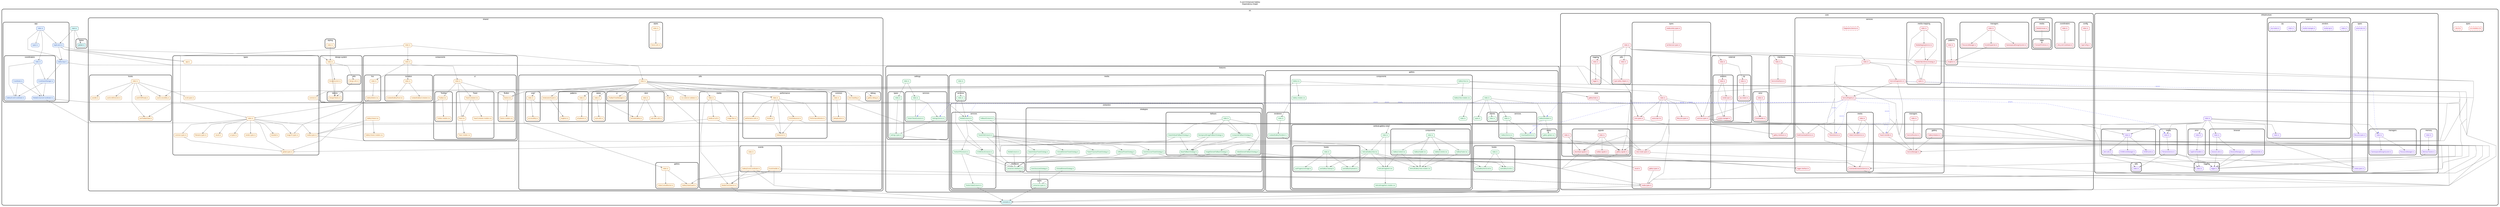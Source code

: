 strict digraph "dependency-cruiser output"{
    rankdir="TB" splines="polyline" overlap="false" nodesep="0.6" ranksep="1.2" fontname="Arial" fontsize="12" style="rounded,bold,filled" fillcolor="#ffffff" compound="true" concentrate="true" newrank="true" bgcolor="white" label="X.com Enhanced Gallery\nDependency Graph\n\n" labelloc="t" labeljust="c"
    node [shape="box" style="rounded,filled" height="0.2" color="#333333" fillcolor="#FAFAFA" fontcolor="#333333" fontname="Arial" fontsize="10" penwidth="1" margin="0.1"]
    edge [arrowhead="normal" arrowsize="0.8" penwidth="1" color="#666666" fontname="Arial" fontsize="8" fontcolor="#333333"]

    subgraph "cluster_src" {label="src" subgraph "cluster_src/app" {label="app" "src/app/Application.ts" [label=<Application.ts> tooltip="Application.ts" URL="src/app/Application.ts" fillcolor="#E8F4FD" color="#1E40AF" fontcolor="#1E40AF"] } }
    "src/app/Application.ts" -> "src/constants.ts"
    "src/app/Application.ts" -> "src/core/services/ServiceManager.ts"
    "src/app/Application.ts" -> "src/infrastructure/logging/logger.ts"
    "src/app/Application.ts" -> "src/shared/design-system/index.ts"
    "src/app/Application.ts" -> "src/shared/types/app.ts" [arrowhead="onormal" penwidth="1.0"]
    "src/app/Application.ts" -> "src/app/GalleryApp.ts"
    subgraph "cluster_src" {label="src" subgraph "cluster_src/app" {label="app" "src/app/GalleryApp.ts" [label=<GalleryApp.ts> tooltip="GalleryApp.ts" URL="src/app/GalleryApp.ts" fillcolor="#E8F4FD" color="#1E40AF" fontcolor="#1E40AF"] } }
    "src/app/GalleryApp.ts" -> "src/constants.ts"
    "src/app/GalleryApp.ts" -> "src/core/state/signals/gallery.signals.ts"
    "src/app/GalleryApp.ts" -> "src/app/coordinators/CoordinatorManager.ts"
    "src/app/GalleryApp.ts" -> "src/app/coordinators/CoordinatorManager.ts" [arrowhead="onormal" penwidth="1.0"]
    subgraph "cluster_src" {label="src" subgraph "cluster_src/app" {label="app" subgraph "cluster_src/app/coordinators" {label="coordinators" "src/app/coordinators/Coordinator.ts" [label=<Coordinator.ts> tooltip="Coordinator.ts" URL="src/app/coordinators/Coordinator.ts" fillcolor="#E8F4FD" color="#1E40AF" fontcolor="#1E40AF"] } } }
    "src/app/coordinators/Coordinator.ts" -> "src/app/coordinators/GalleryEventCoordinator.ts"
    "src/app/coordinators/Coordinator.ts" -> "src/app/coordinators/MediaExtractionCoordinator.ts"
    subgraph "cluster_src" {label="src" subgraph "cluster_src/app" {label="app" subgraph "cluster_src/app/coordinators" {label="coordinators" "src/app/coordinators/CoordinatorManager.ts" [label=<CoordinatorManager.ts> tooltip="CoordinatorManager.ts" URL="src/app/coordinators/CoordinatorManager.ts" fillcolor="#E8F4FD" color="#1E40AF" fontcolor="#1E40AF"] } } }
    "src/app/coordinators/CoordinatorManager.ts" -> "src/app/coordinators/GalleryEventCoordinator.ts"
    "src/app/coordinators/CoordinatorManager.ts" -> "src/app/coordinators/MediaExtractionCoordinator.ts"
    subgraph "cluster_src" {label="src" subgraph "cluster_src/app" {label="app" subgraph "cluster_src/app/coordinators" {label="coordinators" "src/app/coordinators/GalleryEventCoordinator.ts" [label=<GalleryEventCoordinator.ts> tooltip="GalleryEventCoordinator.ts" URL="src/app/coordinators/GalleryEventCoordinator.ts" fillcolor="#E8F4FD" color="#1E40AF" fontcolor="#1E40AF"] } } }
    subgraph "cluster_src" {label="src" subgraph "cluster_src/app" {label="app" subgraph "cluster_src/app/coordinators" {label="coordinators" "src/app/coordinators/MediaExtractionCoordinator.ts" [label=<MediaExtractionCoordinator.ts> tooltip="MediaExtractionCoordinator.ts" URL="src/app/coordinators/MediaExtractionCoordinator.ts" fillcolor="#E8F4FD" color="#1E40AF" fontcolor="#1E40AF"] } } }
    "src/app/coordinators/MediaExtractionCoordinator.ts" -> "src/core/services/media/VideoControlService.ts"
    "src/app/coordinators/MediaExtractionCoordinator.ts" -> "src/core/types/media.types.ts" [arrowhead="onormal" penwidth="1.0"]
    "src/app/coordinators/MediaExtractionCoordinator.ts" -> "src/features/media/extraction/services/MediaExtractor.ts"
    subgraph "cluster_src" {label="src" subgraph "cluster_src/app" {label="app" subgraph "cluster_src/app/coordinators" {label="coordinators" "src/app/coordinators/index.ts" [label=<index.ts> tooltip="index.ts" URL="src/app/coordinators/index.ts" fillcolor="#E8F4FD" color="#1E40AF" fontcolor="#1E40AF"] } } }
    "src/app/coordinators/index.ts" -> "src/app/coordinators/CoordinatorManager.ts" [arrowhead="inv"]
    "src/app/coordinators/index.ts" -> "src/app/coordinators/CoordinatorManager.ts" [arrowhead="onormal" penwidth="1.0"]
    "src/app/coordinators/index.ts" -> "src/app/coordinators/GalleryEventCoordinator.ts" [arrowhead="inv"]
    "src/app/coordinators/index.ts" -> "src/app/coordinators/GalleryEventCoordinator.ts" [arrowhead="onormal" penwidth="1.0"]
    "src/app/coordinators/index.ts" -> "src/app/coordinators/MediaExtractionCoordinator.ts" [arrowhead="inv"]
    "src/app/coordinators/index.ts" -> "src/app/coordinators/MediaExtractionCoordinator.ts" [arrowhead="onormal" penwidth="1.0"]
    subgraph "cluster_src" {label="src" subgraph "cluster_src/app" {label="app" "src/app/index.ts" [label=<index.ts> tooltip="index.ts" URL="src/app/index.ts" fillcolor="#E8F4FD" color="#1E40AF" fontcolor="#1E40AF"] } }
    "src/app/index.ts" -> "src/app/Application.ts" [arrowhead="inv"]
    "src/app/index.ts" -> "src/app/Application.ts" [arrowhead="onormal" penwidth="1.0"]
    "src/app/index.ts" -> "src/app/coordinators/index.ts" [arrowhead="inv"]
    "src/app/index.ts" -> "src/app/GalleryApp.ts" [arrowhead="inv"]
    "src/app/index.ts" -> "src/app/types.ts" [arrowhead="onormal" penwidth="1.0"]
    subgraph "cluster_src" {label="src" subgraph "cluster_src/app" {label="app" "src/app/types.ts" [label=<types.ts> tooltip="types.ts" URL="src/app/types.ts" fillcolor="#E8F4FD" color="#1E40AF" fontcolor="#1E40AF"] } }
    subgraph "cluster_src" {label="src" "src/constants.ts" [label=<constants.ts> tooltip="constants.ts" URL="src/constants.ts" fillcolor="#ddfeff"] }
    subgraph "cluster_src" {label="src" subgraph "cluster_src/core" {label="core" subgraph "cluster_src/core/config" {label="config" "src/core/config/AppConfig.ts" [label=<AppConfig.ts> tooltip="AppConfig.ts" URL="src/core/config/AppConfig.ts" fillcolor="#FDF2F8" color="#B91C1C" fontcolor="#B91C1C"] } } }
    subgraph "cluster_src" {label="src" subgraph "cluster_src/core" {label="core" subgraph "cluster_src/core/config" {label="config" "src/core/config/index.ts" [label=<index.ts> tooltip="index.ts" URL="src/core/config/index.ts" fillcolor="#FDF2F8" color="#B91C1C" fontcolor="#B91C1C"] } } }
    "src/core/config/index.ts" -> "src/core/config/AppConfig.ts" [arrowhead="inv"]
    "src/core/config/index.ts" -> "src/core/config/AppConfig.ts" [arrowhead="onormal" penwidth="1.0"]
    subgraph "cluster_src" {label="src" subgraph "cluster_src/core" {label="core" subgraph "cluster_src/core/coordinators" {label="coordinators" "src/core/coordinators/LifecycleCoordinator.ts" [label=<LifecycleCoordinator.ts> tooltip="LifecycleCoordinator.ts" URL="src/core/coordinators/LifecycleCoordinator.ts" fillcolor="#FDF2F8" color="#B91C1C" fontcolor="#B91C1C"] } } }
    subgraph "cluster_src" {label="src" subgraph "cluster_src/core" {label="core" subgraph "cluster_src/core/coordinators" {label="coordinators" "src/core/coordinators/index.ts" [label=<index.ts> tooltip="index.ts" URL="src/core/coordinators/index.ts" fillcolor="#FDF2F8" color="#B91C1C" fontcolor="#B91C1C"] } } }
    "src/core/coordinators/index.ts" -> "src/core/coordinators/LifecycleCoordinator.ts" [arrowhead="inv"]
    "src/core/coordinators/index.ts" -> "src/core/coordinators/LifecycleCoordinator.ts" [arrowhead="onormal" penwidth="1.0"]
    subgraph "cluster_src" {label="src" subgraph "cluster_src/core" {label="core" subgraph "cluster_src/core/domain" {label="domain" subgraph "cluster_src/core/domain/base" {label="base" "src/core/domain/base/DomainPrimitives.ts" [label=<DomainPrimitives.ts> tooltip="DomainPrimitives.ts" URL="src/core/domain/base/DomainPrimitives.ts" fillcolor="#FDF2F8" color="#B91C1C" fontcolor="#B91C1C"] } } } }
    subgraph "cluster_src" {label="src" subgraph "cluster_src/core" {label="core" subgraph "cluster_src/core/domain" {label="domain" subgraph "cluster_src/core/domain/media" {label="media" "src/core/domain/media/MediaDomain.ts" [label=<MediaDomain.ts> tooltip="MediaDomain.ts" URL="src/core/domain/media/MediaDomain.ts" fillcolor="#FDF2F8" color="#B91C1C" fontcolor="#B91C1C"] } } } }
    "src/core/domain/media/MediaDomain.ts" -> "src/core/domain/base/DomainPrimitives.ts"
    subgraph "cluster_src" {label="src" subgraph "cluster_src/core" {label="core" subgraph "cluster_src/core/error" {label="error" "src/core/error/ErrorHandler.ts" [label=<ErrorHandler.ts> tooltip="ErrorHandler.ts" URL="src/core/error/ErrorHandler.ts" fillcolor="#FDF2F8" color="#B91C1C" fontcolor="#B91C1C"] } } }
    subgraph "cluster_src" {label="src" subgraph "cluster_src/core" {label="core" subgraph "cluster_src/core/error" {label="error" "src/core/error/index.ts" [label=<index.ts> tooltip="index.ts" URL="src/core/error/index.ts" fillcolor="#FDF2F8" color="#B91C1C" fontcolor="#B91C1C"] } } }
    "src/core/error/index.ts" -> "src/core/error/ErrorHandler.ts" [arrowhead="inv"]
    subgraph "cluster_src" {label="src" subgraph "cluster_src/core" {label="core" subgraph "cluster_src/core/external" {label="external" "src/core/external/index.ts" [label=<index.ts> tooltip="index.ts" URL="src/core/external/index.ts" fillcolor="#FDF2F8" color="#B91C1C" fontcolor="#B91C1C"] } } }
    "src/core/external/index.ts" -> "src/core/external/vendors/index.ts" [arrowhead="inv"]
    "src/core/external/index.ts" -> "src/core/external/zip/index.ts" [arrowhead="inv"]
    subgraph "cluster_src" {label="src" subgraph "cluster_src/core" {label="core" subgraph "cluster_src/core/external" {label="external" subgraph "cluster_src/core/external/vendors" {label="vendors" "src/core/external/vendors/index.ts" [label=<index.ts> tooltip="index.ts" URL="src/core/external/vendors/index.ts" fillcolor="#FDF2F8" color="#B91C1C" fontcolor="#B91C1C"] } } } }
    "src/core/external/vendors/index.ts" -> "src/core/external/vendors/vendor-api.ts" [arrowhead="inv"]
    "src/core/external/vendors/index.ts" -> "src/core/external/vendors/vendor-manager.ts" [arrowhead="onormal" penwidth="1.0"]
    subgraph "cluster_src" {label="src" subgraph "cluster_src/core" {label="core" subgraph "cluster_src/core/external" {label="external" subgraph "cluster_src/core/external/vendors" {label="vendors" "src/core/external/vendors/vendor-api.ts" [label=<vendor-api.ts> tooltip="vendor-api.ts" URL="src/core/external/vendors/vendor-api.ts" fillcolor="#FDF2F8" color="#B91C1C" fontcolor="#B91C1C"] } } } }
    "src/core/external/vendors/vendor-api.ts" -> "src/core/external/vendors/vendor-manager.ts"
    subgraph "cluster_src" {label="src" subgraph "cluster_src/core" {label="core" subgraph "cluster_src/core/external" {label="external" subgraph "cluster_src/core/external/vendors" {label="vendors" "src/core/external/vendors/vendor-manager.ts" [label=<vendor-manager.ts> tooltip="vendor-manager.ts" URL="src/core/external/vendors/vendor-manager.ts" fillcolor="#FDF2F8" color="#B91C1C" fontcolor="#B91C1C"] } } } }
    subgraph "cluster_src" {label="src" subgraph "cluster_src/core" {label="core" subgraph "cluster_src/core/external" {label="external" subgraph "cluster_src/core/external/zip" {label="zip" "src/core/external/zip/index.ts" [label=<index.ts> tooltip="index.ts" URL="src/core/external/zip/index.ts" fillcolor="#FDF2F8" color="#B91C1C" fontcolor="#B91C1C"] } } } }
    "src/core/external/zip/index.ts" -> "src/core/external/zip/zip-creator.ts" [arrowhead="inv"]
    subgraph "cluster_src" {label="src" subgraph "cluster_src/core" {label="core" subgraph "cluster_src/core/external" {label="external" subgraph "cluster_src/core/external/zip" {label="zip" "src/core/external/zip/zip-creator.ts" [label=<zip-creator.ts> tooltip="zip-creator.ts" URL="src/core/external/zip/zip-creator.ts" fillcolor="#FDF2F8" color="#B91C1C" fontcolor="#B91C1C"] } } } }
    subgraph "cluster_src" {label="src" subgraph "cluster_src/core" {label="core" "src/core/index.ts" [label=<index.ts> tooltip="index.ts" URL="src/core/index.ts" fillcolor="#FDF2F8" color="#B91C1C" fontcolor="#B91C1C"] } }
    "src/core/index.ts" -> "src/constants.ts" [arrowhead="inv"]
    "src/core/index.ts" -> "src/core/external/index.ts" [arrowhead="inv"]
    "src/core/index.ts" -> "src/core/interfaces/index.ts" [arrowhead="inv"]
    "src/core/index.ts" -> "src/core/logging/index.ts" [arrowhead="inv"]
    "src/core/index.ts" -> "src/core/services/index.ts" [arrowhead="inv"]
    "src/core/index.ts" -> "src/core/state/signals/download.signals.ts" [arrowhead="inv"]
    "src/core/index.ts" -> "src/core/state/signals/gallery.signals.ts" [arrowhead="inv"]
    "src/core/index.ts" -> "src/core/types/services.types.ts" [arrowhead="onormal" penwidth="1.0"]
    "src/core/index.ts" -> "src/core/types/view-mode.types.ts" [arrowhead="inv"]
    "src/core/index.ts" -> "src/core/types/view-mode.types.ts" [arrowhead="onormal" penwidth="1.0"]
    "src/core/index.ts" -> "src/core/utils/index.ts" [arrowhead="inv"]
    subgraph "cluster_src" {label="src" subgraph "cluster_src/core" {label="core" subgraph "cluster_src/core/interfaces" {label="interfaces" "src/core/interfaces/ServiceInterfaces.ts" [label=<ServiceInterfaces.ts> tooltip="ServiceInterfaces.ts" URL="src/core/interfaces/ServiceInterfaces.ts" fillcolor="#FDF2F8" color="#B91C1C" fontcolor="#B91C1C"] } } }
    subgraph "cluster_src" {label="src" subgraph "cluster_src/core" {label="core" subgraph "cluster_src/core/interfaces" {label="interfaces" "src/core/interfaces/gallery.interfaces.ts" [label=<gallery.interfaces.ts> tooltip="gallery.interfaces.ts" URL="src/core/interfaces/gallery.interfaces.ts" fillcolor="#FDF2F8" color="#B91C1C" fontcolor="#B91C1C"] } } }
    subgraph "cluster_src" {label="src" subgraph "cluster_src/core" {label="core" subgraph "cluster_src/core/interfaces" {label="interfaces" "src/core/interfaces/index.ts" [label=<index.ts> tooltip="index.ts" URL="src/core/interfaces/index.ts" fillcolor="#FDF2F8" color="#B91C1C" fontcolor="#B91C1C"] } } }
    "src/core/interfaces/index.ts" -> "src/core/interfaces/gallery.interfaces.ts" [arrowhead="inv"]
    "src/core/interfaces/index.ts" -> "src/core/interfaces/ServiceInterfaces.ts" [arrowhead="inv"]
    subgraph "cluster_src" {label="src" subgraph "cluster_src/core" {label="core" subgraph "cluster_src/core/logging" {label="logging" "src/core/logging/index.ts" [label=<index.ts> tooltip="index.ts" URL="src/core/logging/index.ts" fillcolor="#FDF2F8" color="#B91C1C" fontcolor="#B91C1C"] } } }
    "src/core/logging/index.ts" -> "src/core/logging/logger.ts" [arrowhead="inv"]
    subgraph "cluster_src" {label="src" subgraph "cluster_src/core" {label="core" subgraph "cluster_src/core/logging" {label="logging" "src/core/logging/logger.ts" [label=<logger.ts> tooltip="logger.ts" URL="src/core/logging/logger.ts" fillcolor="#FDF2F8" color="#B91C1C" fontcolor="#B91C1C"] } } }
    subgraph "cluster_src" {label="src" subgraph "cluster_src/core" {label="core" subgraph "cluster_src/core/managers" {label="managers" "src/core/managers/EventDispatcher.ts" [label=<EventDispatcher.ts> tooltip="EventDispatcher.ts" URL="src/core/managers/EventDispatcher.ts" fillcolor="#FDF2F8" color="#B91C1C" fontcolor="#B91C1C"] } } }
    "src/core/managers/EventDispatcher.ts" -> "src/core/patterns/Singleton.ts"
    subgraph "cluster_src" {label="src" subgraph "cluster_src/core" {label="core" subgraph "cluster_src/core/managers" {label="managers" "src/core/managers/NamespacedDesignSystem.ts" [label=<NamespacedDesignSystem.ts> tooltip="NamespacedDesignSystem.ts" URL="src/core/managers/NamespacedDesignSystem.ts" fillcolor="#FDF2F8" color="#B91C1C" fontcolor="#B91C1C"] } } }
    subgraph "cluster_src" {label="src" subgraph "cluster_src/core" {label="core" subgraph "cluster_src/core/managers" {label="managers" "src/core/managers/ResourceManager.ts" [label=<ResourceManager.ts> tooltip="ResourceManager.ts" URL="src/core/managers/ResourceManager.ts" fillcolor="#FDF2F8" color="#B91C1C" fontcolor="#B91C1C"] } } }
    subgraph "cluster_src" {label="src" subgraph "cluster_src/core" {label="core" subgraph "cluster_src/core/managers" {label="managers" "src/core/managers/index.ts" [label=<index.ts> tooltip="index.ts" URL="src/core/managers/index.ts" fillcolor="#FDF2F8" color="#B91C1C" fontcolor="#B91C1C"] } } }
    "src/core/managers/index.ts" -> "src/core/managers/EventDispatcher.ts" [arrowhead="inv"]
    "src/core/managers/index.ts" -> "src/core/managers/NamespacedDesignSystem.ts" [arrowhead="inv"]
    "src/core/managers/index.ts" -> "src/core/managers/ResourceManager.ts" [arrowhead="inv"]
    subgraph "cluster_src" {label="src" subgraph "cluster_src/core" {label="core" subgraph "cluster_src/core/patterns" {label="patterns" "src/core/patterns/Singleton.ts" [label=<Singleton.ts> tooltip="Singleton.ts" URL="src/core/patterns/Singleton.ts" fillcolor="#FDF2F8" color="#B91C1C" fontcolor="#B91C1C"] } } }
    subgraph "cluster_src" {label="src" subgraph "cluster_src/core" {label="core" subgraph "cluster_src/core/patterns" {label="patterns" "src/core/patterns/index.ts" [label=<index.ts> tooltip="index.ts" URL="src/core/patterns/index.ts" fillcolor="#FDF2F8" color="#B91C1C" fontcolor="#B91C1C"] } } }
    "src/core/patterns/index.ts" -> "src/core/patterns/Singleton.ts" [arrowhead="inv"]
    subgraph "cluster_src" {label="src" subgraph "cluster_src/core" {label="core" subgraph "cluster_src/core/services" {label="services" "src/core/services/BulkDownloadService.ts" [label=<BulkDownloadService.ts> tooltip="BulkDownloadService.ts" URL="src/core/services/BulkDownloadService.ts" fillcolor="#FDF2F8" color="#B91C1C" fontcolor="#B91C1C"] } } }
    subgraph "cluster_src" {label="src" subgraph "cluster_src/core" {label="core" subgraph "cluster_src/core/services" {label="services" "src/core/services/DiagnosticsService.ts" [label=<DiagnosticsService.ts> tooltip="no-orphans" URL="src/core/services/DiagnosticsService.ts" fillcolor="#FDF2F8" fontcolor="#B91C1C" color="#B91C1C" style="rounded,filled,dashed" penwidth="1.5"] } } }
    subgraph "cluster_src" {label="src" subgraph "cluster_src/core" {label="core" subgraph "cluster_src/core/services" {label="services" "src/core/services/ServiceDiagnostics.ts" [label=<ServiceDiagnostics.ts> tooltip="ServiceDiagnostics.ts" URL="src/core/services/ServiceDiagnostics.ts" fillcolor="#FDF2F8" color="#B91C1C" fontcolor="#B91C1C"] } } }
    "src/core/services/ServiceDiagnostics.ts" -> "src/constants.ts"
    "src/core/services/ServiceDiagnostics.ts" -> "src/infrastructure/managers/index.ts" [style="dashed" color="#6366F1" xlabel="dynamic" fontcolor="#6366F1"]
    "src/core/services/ServiceDiagnostics.ts" -> "src/core/services/ServiceManager.ts"
    "src/core/services/ServiceDiagnostics.ts" -> "src/core/services/ServiceRegistry.ts"
    subgraph "cluster_src" {label="src" subgraph "cluster_src/core" {label="core" subgraph "cluster_src/core/services" {label="services" "src/core/services/ServiceManager.ts" [label=<ServiceManager.ts> tooltip="ServiceManager.ts" URL="src/core/services/ServiceManager.ts" fillcolor="#FDF2F8" color="#B91C1C" fontcolor="#B91C1C"] } } }
    subgraph "cluster_src" {label="src" subgraph "cluster_src/core" {label="core" subgraph "cluster_src/core/services" {label="services" "src/core/services/ServiceRegistry.ts" [label=<ServiceRegistry.ts> tooltip="ServiceRegistry.ts" URL="src/core/services/ServiceRegistry.ts" fillcolor="#FDF2F8" color="#B91C1C" fontcolor="#B91C1C"] } } }
    "src/core/services/ServiceRegistry.ts" -> "src/constants.ts"
    "src/core/services/ServiceRegistry.ts" -> "src/features/gallery/GalleryRenderer.ts" [style="dashed" color="#6366F1" xlabel="dynamic" fontcolor="#6366F1"]
    "src/core/services/ServiceRegistry.ts" -> "src/features/gallery/services/DownloadService.ts" [style="dashed" color="#6366F1" xlabel="dynamic" fontcolor="#6366F1"]
    "src/core/services/ServiceRegistry.ts" -> "src/features/media/extraction/services/MediaExtractor.ts" [style="dashed" color="#6366F1" xlabel="dynamic" fontcolor="#6366F1"]
    "src/core/services/ServiceRegistry.ts" -> "src/features/settings/services/SettingsService.ts" [style="dashed" color="#6366F1" xlabel="dynamic" fontcolor="#6366F1"]
    "src/core/services/ServiceRegistry.ts" -> "src/features/settings/services/TwitterTokenExtractor.ts" [style="dashed" color="#6366F1" xlabel="dynamic" fontcolor="#6366F1"]
    "src/core/services/ServiceRegistry.ts" -> "src/infrastructure/media/index.ts" [style="dashed" color="#6366F1" xlabel="dynamic" fontcolor="#6366F1"]
    "src/core/services/ServiceRegistry.ts" -> "src/core/types/services.types.ts" [arrowhead="onormal" penwidth="1.0"]
    "src/core/services/ServiceRegistry.ts" -> "src/core/services/BulkDownloadService.ts" [style="dashed" color="#6366F1" xlabel="dynamic" fontcolor="#6366F1"]
    "src/core/services/ServiceRegistry.ts" -> "src/core/services/media/VideoControlService.ts" [style="dashed" color="#6366F1" xlabel="dynamic" fontcolor="#6366F1"]
    "src/core/services/ServiceRegistry.ts" -> "src/core/services/ServiceManager.ts"
    "src/core/services/ServiceRegistry.ts" -> "src/core/services/ThemeService.ts" [style="dashed" color="#6366F1" xlabel="dynamic" fontcolor="#6366F1"]
    "src/core/services/ServiceRegistry.ts" -> "src/core/services/ToastController.ts" [style="dashed" color="#6366F1" xlabel="dynamic" fontcolor="#6366F1"]
    subgraph "cluster_src" {label="src" subgraph "cluster_src/core" {label="core" subgraph "cluster_src/core/services" {label="services" "src/core/services/ThemeService.ts" [label=<ThemeService.ts> tooltip="ThemeService.ts" URL="src/core/services/ThemeService.ts" fillcolor="#FDF2F8" color="#B91C1C" fontcolor="#B91C1C"] } } }
    subgraph "cluster_src" {label="src" subgraph "cluster_src/core" {label="core" subgraph "cluster_src/core/services" {label="services" "src/core/services/ToastController.ts" [label=<ToastController.ts> tooltip="ToastController.ts" URL="src/core/services/ToastController.ts" fillcolor="#FDF2F8" color="#B91C1C" fontcolor="#B91C1C"] } } }
    "src/core/services/ToastController.ts" -> "src/core/services/ServiceManager.ts" [arrowhead="onormal" penwidth="1.0"]
    subgraph "cluster_src" {label="src" subgraph "cluster_src/core" {label="core" subgraph "cluster_src/core/services" {label="services" subgraph "cluster_src/core/services/gallery" {label="gallery" "src/core/services/gallery/GalleryInitializer.ts" [label=<GalleryInitializer.ts> tooltip="GalleryInitializer.ts" URL="src/core/services/gallery/GalleryInitializer.ts" fillcolor="#FDF2F8" color="#B91C1C" fontcolor="#B91C1C"] } } } }
    "src/core/services/gallery/GalleryInitializer.ts" -> "src/constants.ts"
    "src/core/services/gallery/GalleryInitializer.ts" -> "src/core/services/ServiceManager.ts"
    subgraph "cluster_src" {label="src" subgraph "cluster_src/core" {label="core" subgraph "cluster_src/core/services" {label="services" "src/core/services/index.ts" [label=<index.ts> tooltip="index.ts" URL="src/core/services/index.ts" fillcolor="#FDF2F8" color="#B91C1C" fontcolor="#B91C1C"] } } }
    "src/core/services/index.ts" -> "src/constants.ts" [arrowhead="inv"]
    "src/core/services/index.ts" -> "src/core/types/services.types.ts" [arrowhead="onormal" penwidth="1.0"]
    "src/core/services/index.ts" -> "src/core/services/BulkDownloadService.ts" [arrowhead="inv"]
    "src/core/services/index.ts" -> "src/core/services/BulkDownloadService.ts" [arrowhead="onormal" penwidth="1.0"]
    "src/core/services/index.ts" -> "src/core/services/media/UsernameExtractionService.ts" [arrowhead="inv"]
    "src/core/services/index.ts" -> "src/core/services/ServiceDiagnostics.ts" [arrowhead="inv"]
    "src/core/services/index.ts" -> "src/core/services/ServiceManager.ts" [arrowhead="inv"]
    "src/core/services/index.ts" -> "src/core/services/ServiceManager.ts" [arrowhead="onormal" penwidth="1.0"]
    "src/core/services/index.ts" -> "src/core/services/ServiceRegistry.ts" [arrowhead="inv"]
    "src/core/services/index.ts" -> "src/core/services/ThemeService.ts" [arrowhead="inv"]
    "src/core/services/index.ts" -> "src/core/services/ThemeService.ts" [arrowhead="onormal" penwidth="1.0"]
    "src/core/services/index.ts" -> "src/core/services/ToastController.ts" [arrowhead="inv"]
    "src/core/services/index.ts" -> "src/core/services/ToastController.ts" [arrowhead="onormal" penwidth="1.0"]
    subgraph "cluster_src" {label="src" subgraph "cluster_src/core" {label="core" subgraph "cluster_src/core/services" {label="services" "src/core/services/logger.interface.ts" [label=<logger.interface.ts> tooltip="logger.interface.ts" URL="src/core/services/logger.interface.ts" fillcolor="#FDF2F8" color="#B91C1C" fontcolor="#B91C1C"] } } }
    subgraph "cluster_src" {label="src" subgraph "cluster_src/core" {label="core" subgraph "cluster_src/core/services" {label="services" subgraph "cluster_src/core/services/managers" {label="managers" "src/core/services/managers/ServiceResolver.ts" [label=<ServiceResolver.ts> tooltip="ServiceResolver.ts" URL="src/core/services/managers/ServiceResolver.ts" fillcolor="#FDF2F8" color="#B91C1C" fontcolor="#B91C1C"] } } } }
    "src/core/services/managers/ServiceResolver.ts" -> "src/core/services/ServiceManager.ts" [arrowhead="onormal" penwidth="1.0"]
    subgraph "cluster_src" {label="src" subgraph "cluster_src/core" {label="core" subgraph "cluster_src/core/services" {label="services" subgraph "cluster_src/core/services/managers" {label="managers" "src/core/services/managers/index.ts" [label=<index.ts> tooltip="index.ts" URL="src/core/services/managers/index.ts" fillcolor="#FDF2F8" color="#B91C1C" fontcolor="#B91C1C"] } } } }
    "src/core/services/managers/index.ts" -> "src/core/services/managers/ServiceResolver.ts" [arrowhead="inv"]
    "src/core/services/managers/index.ts" -> "src/core/services/managers/ServiceResolver.ts" [arrowhead="onormal" penwidth="1.0"]
    subgraph "cluster_src" {label="src" subgraph "cluster_src/core" {label="core" subgraph "cluster_src/core/services" {label="services" subgraph "cluster_src/core/services/media-mapping" {label="media-mapping" "src/core/services/media-mapping/MediaMappingService.ts" [label=<MediaMappingService.ts> tooltip="MediaMappingService.ts" URL="src/core/services/media-mapping/MediaMappingService.ts" fillcolor="#FDF2F8" color="#B91C1C" fontcolor="#B91C1C"] } } } }
    "src/core/services/media-mapping/MediaMappingService.ts" -> "src/core/services/media-mapping/MediaTabUrlDirectStrategy.ts"
    "src/core/services/media-mapping/MediaMappingService.ts" -> "src/core/services/media-mapping/types.ts" [arrowhead="onormal" penwidth="1.0"]
    subgraph "cluster_src" {label="src" subgraph "cluster_src/core" {label="core" subgraph "cluster_src/core/services" {label="services" subgraph "cluster_src/core/services/media-mapping" {label="media-mapping" "src/core/services/media-mapping/MediaTabUrlDirectStrategy.ts" [label=<MediaTabUrlDirectStrategy.ts> tooltip="MediaTabUrlDirectStrategy.ts" URL="src/core/services/media-mapping/MediaTabUrlDirectStrategy.ts" fillcolor="#FDF2F8" color="#B91C1C" fontcolor="#B91C1C"] } } } }
    "src/core/services/media-mapping/MediaTabUrlDirectStrategy.ts" -> "src/core/services/media-mapping/types.ts" [arrowhead="onormal" penwidth="1.0"]
    subgraph "cluster_src" {label="src" subgraph "cluster_src/core" {label="core" subgraph "cluster_src/core/services" {label="services" subgraph "cluster_src/core/services/media-mapping" {label="media-mapping" "src/core/services/media-mapping/index.ts" [label=<index.ts> tooltip="index.ts" URL="src/core/services/media-mapping/index.ts" fillcolor="#FDF2F8" color="#B91C1C" fontcolor="#B91C1C"] } } } }
    "src/core/services/media-mapping/index.ts" -> "src/core/services/media-mapping/MediaMappingService.ts" [arrowhead="inv"]
    "src/core/services/media-mapping/index.ts" -> "src/core/services/media-mapping/MediaTabUrlDirectStrategy.ts" [arrowhead="inv"]
    "src/core/services/media-mapping/index.ts" -> "src/core/services/media-mapping/types.ts" [arrowhead="onormal" penwidth="1.0"]
    subgraph "cluster_src" {label="src" subgraph "cluster_src/core" {label="core" subgraph "cluster_src/core/services" {label="services" subgraph "cluster_src/core/services/media-mapping" {label="media-mapping" "src/core/services/media-mapping/types.ts" [label=<types.ts> tooltip="types.ts" URL="src/core/services/media-mapping/types.ts" fillcolor="#FDF2F8" color="#B91C1C" fontcolor="#B91C1C"] } } } }
    subgraph "cluster_src" {label="src" subgraph "cluster_src/core" {label="core" subgraph "cluster_src/core/services" {label="services" subgraph "cluster_src/core/services/media" {label="media" "src/core/services/media/UsernameExtractionService.ts" [label=<UsernameExtractionService.ts> tooltip="UsernameExtractionService.ts" URL="src/core/services/media/UsernameExtractionService.ts" fillcolor="#FDF2F8" color="#B91C1C" fontcolor="#B91C1C"] } } } }
    "src/core/services/media/UsernameExtractionService.ts" -> "src/constants.ts"
    subgraph "cluster_src" {label="src" subgraph "cluster_src/core" {label="core" subgraph "cluster_src/core/services" {label="services" subgraph "cluster_src/core/services/media" {label="media" "src/core/services/media/VideoControlService.ts" [label=<VideoControlService.ts> tooltip="VideoControlService.ts" URL="src/core/services/media/VideoControlService.ts" fillcolor="#FDF2F8" color="#B91C1C" fontcolor="#B91C1C"] } } } }
    subgraph "cluster_src" {label="src" subgraph "cluster_src/core" {label="core" subgraph "cluster_src/core/services" {label="services" subgraph "cluster_src/core/services/media" {label="media" "src/core/services/media/index.ts" [label=<index.ts> tooltip="index.ts" URL="src/core/services/media/index.ts" fillcolor="#FDF2F8" color="#B91C1C" fontcolor="#B91C1C"] } } } }
    "src/core/services/media/index.ts" -> "src/core/services/media/UsernameExtractionService.ts" [arrowhead="inv"]
    "src/core/services/media/index.ts" -> "src/core/services/media/UsernameExtractionService.ts" [arrowhead="onormal" penwidth="1.0"]
    "src/core/services/media/index.ts" -> "src/core/services/media/VideoControlService.ts" [arrowhead="inv"]
    subgraph "cluster_src" {label="src" subgraph "cluster_src/core" {label="core" subgraph "cluster_src/core/state" {label="state" "src/core/state/galleryState.ts" [label=<galleryState.ts> tooltip="galleryState.ts" URL="src/core/state/galleryState.ts" fillcolor="#FDF2F8" color="#B91C1C" fontcolor="#B91C1C"] } } }
    "src/core/state/galleryState.ts" -> "src/core/types/core.types.ts"
    subgraph "cluster_src" {label="src" subgraph "cluster_src/core" {label="core" subgraph "cluster_src/core/state" {label="state" "src/core/state/index.ts" [label=<index.ts> tooltip="index.ts" URL="src/core/state/index.ts" fillcolor="#FDF2F8" color="#B91C1C" fontcolor="#B91C1C"] } } }
    "src/core/state/index.ts" -> "src/core/state/signals/download.signals.ts" [arrowhead="inv"]
    "src/core/state/index.ts" -> "src/core/state/signals/gallery.signals.ts" [arrowhead="inv"]
    subgraph "cluster_src" {label="src" subgraph "cluster_src/core" {label="core" subgraph "cluster_src/core/state" {label="state" subgraph "cluster_src/core/state/signals" {label="signals" "src/core/state/signals/download.signals.ts" [label=<download.signals.ts> tooltip="download.signals.ts" URL="src/core/state/signals/download.signals.ts" fillcolor="#FDF2F8" color="#B91C1C" fontcolor="#B91C1C"] } } } }
    "src/core/state/signals/download.signals.ts" -> "src/core/services/logger.interface.ts"
    "src/core/state/signals/download.signals.ts" -> "src/core/types/media.types.ts" [arrowhead="onormal" penwidth="1.0"]
    "src/core/state/signals/download.signals.ts" -> "src/core/types/result.ts" [arrowhead="onormal" penwidth="1.0"]
    subgraph "cluster_src" {label="src" subgraph "cluster_src/core" {label="core" subgraph "cluster_src/core/state" {label="state" subgraph "cluster_src/core/state/signals" {label="signals" "src/core/state/signals/gallery.signals.ts" [label=<gallery.signals.ts> tooltip="gallery.signals.ts" URL="src/core/state/signals/gallery.signals.ts" fillcolor="#FDF2F8" color="#B91C1C" fontcolor="#B91C1C"] } } } }
    "src/core/state/signals/gallery.signals.ts" -> "src/core/services/logger.interface.ts"
    "src/core/state/signals/gallery.signals.ts" -> "src/core/types/media.types.ts" [arrowhead="onormal" penwidth="1.0"]
    subgraph "cluster_src" {label="src" subgraph "cluster_src/core" {label="core" subgraph "cluster_src/core/state" {label="state" subgraph "cluster_src/core/state/signals" {label="signals" "src/core/state/signals/index.ts" [label=<index.ts> tooltip="index.ts" URL="src/core/state/signals/index.ts" fillcolor="#FDF2F8" color="#B91C1C" fontcolor="#B91C1C"] } } } }
    "src/core/state/signals/index.ts" -> "src/core/state/signals/download.signals.ts" [arrowhead="inv"]
    "src/core/state/signals/index.ts" -> "src/core/state/signals/gallery.signals.ts" [arrowhead="inv"]
    "src/core/state/signals/index.ts" -> "src/core/state/signals/toolbar.signals.ts" [arrowhead="inv"]
    subgraph "cluster_src" {label="src" subgraph "cluster_src/core" {label="core" subgraph "cluster_src/core/state" {label="state" subgraph "cluster_src/core/state/signals" {label="signals" "src/core/state/signals/toolbar.signals.ts" [label=<toolbar.signals.ts> tooltip="toolbar.signals.ts" URL="src/core/state/signals/toolbar.signals.ts" fillcolor="#FDF2F8" color="#B91C1C" fontcolor="#B91C1C"] } } } }
    subgraph "cluster_src" {label="src" subgraph "cluster_src/core" {label="core" subgraph "cluster_src/core/types" {label="types" "src/core/types/architecture.types.ts" [label=<architecture.types.ts> tooltip="architecture.types.ts" URL="src/core/types/architecture.types.ts" fillcolor="#FDF2F8" color="#B91C1C" fontcolor="#B91C1C"] } } }
    subgraph "cluster_src" {label="src" subgraph "cluster_src/core" {label="core" subgraph "cluster_src/core/types" {label="types" "src/core/types/core.types.ts" [label=<core.types.ts> tooltip="core.types.ts" URL="src/core/types/core.types.ts" fillcolor="#FDF2F8" color="#B91C1C" fontcolor="#B91C1C"] } } }
    "src/core/types/core.types.ts" -> "src/core/types/media.types.ts" [arrowhead="onormal" penwidth="1.0"]
    subgraph "cluster_src" {label="src" subgraph "cluster_src/core" {label="core" subgraph "cluster_src/core/types" {label="types" "src/core/types/gallery.types.ts" [label=<gallery.types.ts> tooltip="gallery.types.ts" URL="src/core/types/gallery.types.ts" fillcolor="#FDF2F8" color="#B91C1C" fontcolor="#B91C1C"] } } }
    "src/core/types/gallery.types.ts" -> "src/core/types/media.types.ts" [arrowhead="onormal" penwidth="1.0"]
    subgraph "cluster_src" {label="src" subgraph "cluster_src/core" {label="core" subgraph "cluster_src/core/types" {label="types" "src/core/types/index.ts" [label=<index.ts> tooltip="index.ts" URL="src/core/types/index.ts" fillcolor="#FDF2F8" color="#B91C1C" fontcolor="#B91C1C"] } } }
    "src/core/types/index.ts" -> "src/core/types/core.types.ts" [arrowhead="inv"]
    "src/core/types/index.ts" -> "src/core/types/lifecycle.types.ts" [arrowhead="inv"]
    "src/core/types/index.ts" -> "src/core/types/media.types.ts" [arrowhead="inv"]
    "src/core/types/index.ts" -> "src/core/types/services.types.ts" [arrowhead="inv"]
    "src/core/types/index.ts" -> "src/core/types/userscript.d.ts" [arrowhead="inv"]
    "src/core/types/index.ts" -> "src/core/types/view-mode.types.ts" [arrowhead="inv"]
    subgraph "cluster_src" {label="src" subgraph "cluster_src/core" {label="core" subgraph "cluster_src/core/types" {label="types" "src/core/types/lifecycle.types.ts" [label=<lifecycle.types.ts> tooltip="lifecycle.types.ts" URL="src/core/types/lifecycle.types.ts" fillcolor="#FDF2F8" color="#B91C1C" fontcolor="#B91C1C"] } } }
    subgraph "cluster_src" {label="src" subgraph "cluster_src/core" {label="core" subgraph "cluster_src/core/types" {label="types" "src/core/types/media-entity.types.ts" [label=<media-entity.types.ts> tooltip="media-entity.types.ts" URL="src/core/types/media-entity.types.ts" fillcolor="#FDF2F8" color="#B91C1C" fontcolor="#B91C1C"] } } }
    "src/core/types/media-entity.types.ts" -> "src/core/types/architecture.types.ts" [arrowhead="onormal" penwidth="1.0"]
    subgraph "cluster_src" {label="src" subgraph "cluster_src/core" {label="core" subgraph "cluster_src/core/types" {label="types" "src/core/types/media.types.ts" [label=<media.types.ts> tooltip="media.types.ts" URL="src/core/types/media.types.ts" fillcolor="#FDF2F8" color="#B91C1C" fontcolor="#B91C1C"] } } }
    "src/core/types/media.types.ts" -> "src/constants.ts" [arrowhead="onormal" penwidth="1.0"]
    subgraph "cluster_src" {label="src" subgraph "cluster_src/core" {label="core" subgraph "cluster_src/core/types" {label="types" "src/core/types/result.ts" [label=<result.ts> tooltip="result.ts" URL="src/core/types/result.ts" fillcolor="#FDF2F8" color="#B91C1C" fontcolor="#B91C1C"] } } }
    subgraph "cluster_src" {label="src" subgraph "cluster_src/core" {label="core" subgraph "cluster_src/core/types" {label="types" "src/core/types/services.types.ts" [label=<services.types.ts> tooltip="services.types.ts" URL="src/core/types/services.types.ts" fillcolor="#FDF2F8" color="#B91C1C" fontcolor="#B91C1C"] } } }
    "src/core/types/services.types.ts" -> "src/infrastructure/media/index.ts" [arrowhead="onormal" penwidth="1.0"]
    "src/core/types/services.types.ts" -> "src/core/services/BulkDownloadService.ts" [arrowhead="onormal" penwidth="1.0"]
    "src/core/types/services.types.ts" -> "src/core/services/media/VideoControlService.ts" [arrowhead="onormal" penwidth="1.0"]
    "src/core/types/services.types.ts" -> "src/core/services/ThemeService.ts" [arrowhead="onormal" penwidth="1.0"]
    "src/core/types/services.types.ts" -> "src/core/services/ToastController.ts" [arrowhead="onormal" penwidth="1.0"]
    subgraph "cluster_src" {label="src" subgraph "cluster_src/core" {label="core" subgraph "cluster_src/core/types" {label="types" "src/core/types/userscript.d.ts" [label=<userscript.d.ts> tooltip="userscript.d.ts" URL="src/core/types/userscript.d.ts" fillcolor="#FDF2F8" color="#B91C1C" fontcolor="#B91C1C"] } } }
    subgraph "cluster_src" {label="src" subgraph "cluster_src/core" {label="core" subgraph "cluster_src/core/types" {label="types" "src/core/types/view-mode.types.ts" [label=<view-mode.types.ts> tooltip="view-mode.types.ts" URL="src/core/types/view-mode.types.ts" fillcolor="#FDF2F8" color="#B91C1C" fontcolor="#B91C1C"] } } }
    "src/core/types/view-mode.types.ts" -> "src/constants.ts" [arrowhead="inv"]
    subgraph "cluster_src" {label="src" subgraph "cluster_src/core" {label="core" subgraph "cluster_src/core/utils" {label="utils" "src/core/utils/index.ts" [label=<index.ts> tooltip="index.ts" URL="src/core/utils/index.ts" fillcolor="#FDF2F8" color="#B91C1C" fontcolor="#B91C1C"] } } }
    "src/core/utils/index.ts" -> "src/core/utils/type-safety-helpers.ts" [arrowhead="inv"]
    subgraph "cluster_src" {label="src" subgraph "cluster_src/core" {label="core" subgraph "cluster_src/core/utils" {label="utils" "src/core/utils/type-safety-helpers.ts" [label=<type-safety-helpers.ts> tooltip="type-safety-helpers.ts" URL="src/core/utils/type-safety-helpers.ts" fillcolor="#FDF2F8" color="#B91C1C" fontcolor="#B91C1C"] } } }
    subgraph "cluster_src" {label="src" subgraph "cluster_src/features" {label="features" subgraph "cluster_src/features/gallery" {label="gallery" "src/features/gallery/GalleryRenderer.ts" [label=<GalleryRenderer.ts> tooltip="GalleryRenderer.ts" URL="src/features/gallery/GalleryRenderer.ts" fillcolor="#F0FDF4" color="#15803D" fontcolor="#15803D"] } } }
    "src/features/gallery/GalleryRenderer.ts" -> "src/features/gallery/components/vertical-gallery-view/index.ts"
    "src/features/gallery/GalleryRenderer.ts" -> "src/features/gallery/services/DownloadService.ts" [style="dashed" color="#6366F1" xlabel="dynamic" fontcolor="#6366F1"]
    "src/features/gallery/GalleryRenderer.ts" -> "src/features/gallery/styles/gallery-global.css"
    subgraph "cluster_src" {label="src" subgraph "cluster_src/features" {label="features" subgraph "cluster_src/features/gallery" {label="gallery" subgraph "cluster_src/features/gallery/components" {label="components" "src/features/gallery/components/Gallery.module.css" [label=<Gallery.module.css> tooltip="Gallery.module.css" URL="src/features/gallery/components/Gallery.module.css" fillcolor="#F0FDF4" color="#15803D" fontcolor="#15803D"] } } } }
    subgraph "cluster_src" {label="src" subgraph "cluster_src/features" {label="features" subgraph "cluster_src/features/gallery" {label="gallery" subgraph "cluster_src/features/gallery/components" {label="components" "src/features/gallery/components/Gallery.tsx" [label=<Gallery.tsx> tooltip="Gallery.tsx" URL="src/features/gallery/components/Gallery.tsx" fillcolor="#F0FDF4" color="#15803D" fontcolor="#15803D"] } } } }
    "src/features/gallery/components/Gallery.tsx" -> "src/core/state/galleryState.ts"
    "src/features/gallery/components/Gallery.tsx" -> "src/shared/components/ui/Button/Button.tsx"
    "src/features/gallery/components/Gallery.tsx" -> "src/shared/hooks/useAccessibility.ts"
    "src/features/gallery/components/Gallery.tsx" -> "src/shared/types/common.ts"
    "src/features/gallery/components/Gallery.tsx" -> "src/features/gallery/components/Gallery.module.css"
    subgraph "cluster_src" {label="src" subgraph "cluster_src/features" {label="features" subgraph "cluster_src/features/gallery" {label="gallery" subgraph "cluster_src/features/gallery/components" {label="components" "src/features/gallery/components/GalleryView.module.css" [label=<GalleryView.module.css> tooltip="GalleryView.module.css" URL="src/features/gallery/components/GalleryView.module.css" fillcolor="#F0FDF4" color="#15803D" fontcolor="#15803D"] } } } }
    subgraph "cluster_src" {label="src" subgraph "cluster_src/features" {label="features" subgraph "cluster_src/features/gallery" {label="gallery" subgraph "cluster_src/features/gallery/components" {label="components" "src/features/gallery/components/GalleryView.tsx" [label=<GalleryView.tsx> tooltip="GalleryView.tsx" URL="src/features/gallery/components/GalleryView.tsx" fillcolor="#F0FDF4" color="#15803D" fontcolor="#15803D"] } } } }
    "src/features/gallery/components/GalleryView.tsx" -> "src/core/types/index.ts" [arrowhead="onormal" penwidth="1.0"]
    "src/features/gallery/components/GalleryView.tsx" -> "src/shared/components/ui/Button/Button.tsx"
    "src/features/gallery/components/GalleryView.tsx" -> "src/shared/types/global.types.ts" [arrowhead="onormal" penwidth="1.0"]
    "src/features/gallery/components/GalleryView.tsx" -> "src/features/gallery/components/GalleryView.module.css"
    subgraph "cluster_src" {label="src" subgraph "cluster_src/features" {label="features" subgraph "cluster_src/features/gallery" {label="gallery" subgraph "cluster_src/features/gallery/components" {label="components" "src/features/gallery/components/index.ts" [label=<index.ts> tooltip="index.ts" URL="src/features/gallery/components/index.ts" fillcolor="#F0FDF4" color="#15803D" fontcolor="#15803D"] } } } }
    subgraph "cluster_src" {label="src" subgraph "cluster_src/features" {label="features" subgraph "cluster_src/features/gallery" {label="gallery" subgraph "cluster_src/features/gallery/components" {label="components" subgraph "cluster_src/features/gallery/components/vertical-gallery-view" {label="vertical-gallery-view" "src/features/gallery/components/vertical-gallery-view/VerticalGalleryView.module.css" [label=<VerticalGalleryView.module.css> tooltip="VerticalGalleryView.module.css" URL="src/features/gallery/components/vertical-gallery-view/VerticalGalleryView.module.css" fillcolor="#F0FDF4" color="#15803D" fontcolor="#15803D"] } } } } }
    subgraph "cluster_src" {label="src" subgraph "cluster_src/features" {label="features" subgraph "cluster_src/features/gallery" {label="gallery" subgraph "cluster_src/features/gallery/components" {label="components" subgraph "cluster_src/features/gallery/components/vertical-gallery-view" {label="vertical-gallery-view" "src/features/gallery/components/vertical-gallery-view/VerticalGalleryView.tsx" [label=<VerticalGalleryView.tsx> tooltip="VerticalGalleryView.tsx" URL="src/features/gallery/components/vertical-gallery-view/VerticalGalleryView.tsx" fillcolor="#F0FDF4" color="#15803D" fontcolor="#15803D"] } } } } }
    "src/features/gallery/components/vertical-gallery-view/VerticalGalleryView.tsx" -> "src/features/gallery/hooks/useGalleryItemScroll.ts"
    "src/features/gallery/components/vertical-gallery-view/VerticalGalleryView.tsx" -> "src/features/gallery/hooks/useGalleryScroll.ts"
    "src/features/gallery/components/vertical-gallery-view/VerticalGalleryView.tsx" -> "src/features/gallery/components/vertical-gallery-view/hooks/useGalleryCleanup.ts"
    "src/features/gallery/components/vertical-gallery-view/VerticalGalleryView.tsx" -> "src/features/gallery/components/vertical-gallery-view/hooks/useGalleryKeyboard.ts"
    "src/features/gallery/components/vertical-gallery-view/VerticalGalleryView.tsx" -> "src/features/gallery/components/vertical-gallery-view/VerticalGalleryView.module.css"
    "src/features/gallery/components/vertical-gallery-view/VerticalGalleryView.tsx" -> "src/features/gallery/components/vertical-gallery-view/VerticalImageItem.tsx"
    subgraph "cluster_src" {label="src" subgraph "cluster_src/features" {label="features" subgraph "cluster_src/features/gallery" {label="gallery" subgraph "cluster_src/features/gallery/components" {label="components" subgraph "cluster_src/features/gallery/components/vertical-gallery-view" {label="vertical-gallery-view" "src/features/gallery/components/vertical-gallery-view/VerticalImageItem.module.css" [label=<VerticalImageItem.module.css> tooltip="VerticalImageItem.module.css" URL="src/features/gallery/components/vertical-gallery-view/VerticalImageItem.module.css" fillcolor="#F0FDF4" color="#15803D" fontcolor="#15803D"] } } } } }
    subgraph "cluster_src" {label="src" subgraph "cluster_src/features" {label="features" subgraph "cluster_src/features/gallery" {label="gallery" subgraph "cluster_src/features/gallery/components" {label="components" subgraph "cluster_src/features/gallery/components/vertical-gallery-view" {label="vertical-gallery-view" "src/features/gallery/components/vertical-gallery-view/VerticalImageItem.tsx" [label=<VerticalImageItem.tsx> tooltip="VerticalImageItem.tsx" URL="src/features/gallery/components/vertical-gallery-view/VerticalImageItem.tsx" fillcolor="#F0FDF4" color="#15803D" fontcolor="#15803D"] } } } } }
    "src/features/gallery/components/vertical-gallery-view/VerticalImageItem.tsx" -> "src/features/gallery/components/vertical-gallery-view/VerticalImageItem.module.css"
    subgraph "cluster_src" {label="src" subgraph "cluster_src/features" {label="features" subgraph "cluster_src/features/gallery" {label="gallery" subgraph "cluster_src/features/gallery/components" {label="components" subgraph "cluster_src/features/gallery/components/vertical-gallery-view" {label="vertical-gallery-view" subgraph "cluster_src/features/gallery/components/vertical-gallery-view/components" {label="components" "src/features/gallery/components/vertical-gallery-view/components/GalleryContent.tsx" [label=<GalleryContent.tsx> tooltip="GalleryContent.tsx" URL="src/features/gallery/components/vertical-gallery-view/components/GalleryContent.tsx" fillcolor="#F0FDF4" color="#15803D" fontcolor="#15803D"] } } } } } }
    "src/features/gallery/components/vertical-gallery-view/components/GalleryContent.tsx" -> "src/features/gallery/components/vertical-gallery-view/VerticalGalleryView.module.css"
    "src/features/gallery/components/vertical-gallery-view/components/GalleryContent.tsx" -> "src/features/gallery/components/vertical-gallery-view/VerticalImageItem.tsx"
    subgraph "cluster_src" {label="src" subgraph "cluster_src/features" {label="features" subgraph "cluster_src/features/gallery" {label="gallery" subgraph "cluster_src/features/gallery/components" {label="components" subgraph "cluster_src/features/gallery/components/vertical-gallery-view" {label="vertical-gallery-view" subgraph "cluster_src/features/gallery/components/vertical-gallery-view/components" {label="components" "src/features/gallery/components/vertical-gallery-view/components/GalleryControls.tsx" [label=<GalleryControls.tsx> tooltip="GalleryControls.tsx" URL="src/features/gallery/components/vertical-gallery-view/components/GalleryControls.tsx" fillcolor="#F0FDF4" color="#15803D" fontcolor="#15803D"] } } } } } }
    "src/features/gallery/components/vertical-gallery-view/components/GalleryControls.tsx" -> "src/features/gallery/components/vertical-gallery-view/VerticalGalleryView.module.css"
    subgraph "cluster_src" {label="src" subgraph "cluster_src/features" {label="features" subgraph "cluster_src/features/gallery" {label="gallery" subgraph "cluster_src/features/gallery/components" {label="components" subgraph "cluster_src/features/gallery/components/vertical-gallery-view" {label="vertical-gallery-view" subgraph "cluster_src/features/gallery/components/vertical-gallery-view/components" {label="components" "src/features/gallery/components/vertical-gallery-view/components/GalleryFooter.tsx" [label=<GalleryFooter.tsx> tooltip="GalleryFooter.tsx" URL="src/features/gallery/components/vertical-gallery-view/components/GalleryFooter.tsx" fillcolor="#F0FDF4" color="#15803D" fontcolor="#15803D"] } } } } } }
    "src/features/gallery/components/vertical-gallery-view/components/GalleryFooter.tsx" -> "src/features/gallery/components/vertical-gallery-view/VerticalGalleryView.module.css"
    subgraph "cluster_src" {label="src" subgraph "cluster_src/features" {label="features" subgraph "cluster_src/features/gallery" {label="gallery" subgraph "cluster_src/features/gallery/components" {label="components" subgraph "cluster_src/features/gallery/components/vertical-gallery-view" {label="vertical-gallery-view" subgraph "cluster_src/features/gallery/components/vertical-gallery-view/components" {label="components" "src/features/gallery/components/vertical-gallery-view/components/GalleryHeader.tsx" [label=<GalleryHeader.tsx> tooltip="GalleryHeader.tsx" URL="src/features/gallery/components/vertical-gallery-view/components/GalleryHeader.tsx" fillcolor="#F0FDF4" color="#15803D" fontcolor="#15803D"] } } } } } }
    "src/features/gallery/components/vertical-gallery-view/components/GalleryHeader.tsx" -> "src/features/gallery/components/vertical-gallery-view/VerticalGalleryView.module.css"
    subgraph "cluster_src" {label="src" subgraph "cluster_src/features" {label="features" subgraph "cluster_src/features/gallery" {label="gallery" subgraph "cluster_src/features/gallery/components" {label="components" subgraph "cluster_src/features/gallery/components/vertical-gallery-view" {label="vertical-gallery-view" subgraph "cluster_src/features/gallery/components/vertical-gallery-view/components" {label="components" "src/features/gallery/components/vertical-gallery-view/components/index.ts" [label=<index.ts> tooltip="index.ts" URL="src/features/gallery/components/vertical-gallery-view/components/index.ts" fillcolor="#F0FDF4" color="#15803D" fontcolor="#15803D"] } } } } } }
    "src/features/gallery/components/vertical-gallery-view/components/index.ts" -> "src/features/gallery/components/vertical-gallery-view/components/GalleryContent.tsx" [arrowhead="inv"]
    "src/features/gallery/components/vertical-gallery-view/components/index.ts" -> "src/features/gallery/components/vertical-gallery-view/components/GalleryContent.tsx" [arrowhead="onormal" penwidth="1.0"]
    "src/features/gallery/components/vertical-gallery-view/components/index.ts" -> "src/features/gallery/components/vertical-gallery-view/components/GalleryControls.tsx" [arrowhead="inv"]
    "src/features/gallery/components/vertical-gallery-view/components/index.ts" -> "src/features/gallery/components/vertical-gallery-view/components/GalleryFooter.tsx" [arrowhead="inv"]
    "src/features/gallery/components/vertical-gallery-view/components/index.ts" -> "src/features/gallery/components/vertical-gallery-view/components/GalleryFooter.tsx" [arrowhead="onormal" penwidth="1.0"]
    "src/features/gallery/components/vertical-gallery-view/components/index.ts" -> "src/features/gallery/components/vertical-gallery-view/components/GalleryHeader.tsx" [arrowhead="inv"]
    "src/features/gallery/components/vertical-gallery-view/components/index.ts" -> "src/features/gallery/components/vertical-gallery-view/components/GalleryHeader.tsx" [arrowhead="onormal" penwidth="1.0"]
    subgraph "cluster_src" {label="src" subgraph "cluster_src/features" {label="features" subgraph "cluster_src/features/gallery" {label="gallery" subgraph "cluster_src/features/gallery/components" {label="components" subgraph "cluster_src/features/gallery/components/vertical-gallery-view" {label="vertical-gallery-view" subgraph "cluster_src/features/gallery/components/vertical-gallery-view/hooks" {label="hooks" "src/features/gallery/components/vertical-gallery-view/hooks/index.ts" [label=<index.ts> tooltip="index.ts" URL="src/features/gallery/components/vertical-gallery-view/hooks/index.ts" fillcolor="#F0FDF4" color="#15803D" fontcolor="#15803D"] } } } } } }
    "src/features/gallery/components/vertical-gallery-view/hooks/index.ts" -> "src/features/gallery/components/vertical-gallery-view/hooks/useGalleryCleanup.ts" [arrowhead="inv"]
    "src/features/gallery/components/vertical-gallery-view/hooks/index.ts" -> "src/features/gallery/components/vertical-gallery-view/hooks/useGalleryKeyboard.ts" [arrowhead="inv"]
    "src/features/gallery/components/vertical-gallery-view/hooks/index.ts" -> "src/features/gallery/components/vertical-gallery-view/hooks/useProgressiveImage.ts" [arrowhead="inv"]
    subgraph "cluster_src" {label="src" subgraph "cluster_src/features" {label="features" subgraph "cluster_src/features/gallery" {label="gallery" subgraph "cluster_src/features/gallery/components" {label="components" subgraph "cluster_src/features/gallery/components/vertical-gallery-view" {label="vertical-gallery-view" subgraph "cluster_src/features/gallery/components/vertical-gallery-view/hooks" {label="hooks" "src/features/gallery/components/vertical-gallery-view/hooks/useGalleryCleanup.ts" [label=<useGalleryCleanup.ts> tooltip="useGalleryCleanup.ts" URL="src/features/gallery/components/vertical-gallery-view/hooks/useGalleryCleanup.ts" fillcolor="#F0FDF4" color="#15803D" fontcolor="#15803D"] } } } } } }
    subgraph "cluster_src" {label="src" subgraph "cluster_src/features" {label="features" subgraph "cluster_src/features/gallery" {label="gallery" subgraph "cluster_src/features/gallery/components" {label="components" subgraph "cluster_src/features/gallery/components/vertical-gallery-view" {label="vertical-gallery-view" subgraph "cluster_src/features/gallery/components/vertical-gallery-view/hooks" {label="hooks" "src/features/gallery/components/vertical-gallery-view/hooks/useGalleryKeyboard.ts" [label=<useGalleryKeyboard.ts> tooltip="useGalleryKeyboard.ts" URL="src/features/gallery/components/vertical-gallery-view/hooks/useGalleryKeyboard.ts" fillcolor="#F0FDF4" color="#15803D" fontcolor="#15803D"] } } } } } }
    subgraph "cluster_src" {label="src" subgraph "cluster_src/features" {label="features" subgraph "cluster_src/features/gallery" {label="gallery" subgraph "cluster_src/features/gallery/components" {label="components" subgraph "cluster_src/features/gallery/components/vertical-gallery-view" {label="vertical-gallery-view" subgraph "cluster_src/features/gallery/components/vertical-gallery-view/hooks" {label="hooks" "src/features/gallery/components/vertical-gallery-view/hooks/useProgressiveImage.ts" [label=<useProgressiveImage.ts> tooltip="useProgressiveImage.ts" URL="src/features/gallery/components/vertical-gallery-view/hooks/useProgressiveImage.ts" fillcolor="#F0FDF4" color="#15803D" fontcolor="#15803D"] } } } } } }
    subgraph "cluster_src" {label="src" subgraph "cluster_src/features" {label="features" subgraph "cluster_src/features/gallery" {label="gallery" subgraph "cluster_src/features/gallery/components" {label="components" subgraph "cluster_src/features/gallery/components/vertical-gallery-view" {label="vertical-gallery-view" "src/features/gallery/components/vertical-gallery-view/index.ts" [label=<index.ts> tooltip="index.ts" URL="src/features/gallery/components/vertical-gallery-view/index.ts" fillcolor="#F0FDF4" color="#15803D" fontcolor="#15803D"] } } } } }
    "src/features/gallery/components/vertical-gallery-view/index.ts" -> "src/features/gallery/components/vertical-gallery-view/VerticalGalleryView.tsx" [arrowhead="inv"]
    "src/features/gallery/components/vertical-gallery-view/index.ts" -> "src/features/gallery/components/vertical-gallery-view/VerticalGalleryView.tsx" [arrowhead="onormal" penwidth="1.0"]
    "src/features/gallery/components/vertical-gallery-view/index.ts" -> "src/features/gallery/components/vertical-gallery-view/VerticalImageItem.tsx" [arrowhead="inv"]
    subgraph "cluster_src" {label="src" subgraph "cluster_src/features" {label="features" subgraph "cluster_src/features/gallery" {label="gallery" subgraph "cluster_src/features/gallery/events" {label="events" "src/features/gallery/events/index.ts" [label=<index.ts> tooltip="index.ts" URL="src/features/gallery/events/index.ts" fillcolor="#F0FDF4" color="#15803D" fontcolor="#15803D"] } } } }
    subgraph "cluster_src" {label="src" subgraph "cluster_src/features" {label="features" subgraph "cluster_src/features/gallery" {label="gallery" subgraph "cluster_src/features/gallery/hooks" {label="hooks" "src/features/gallery/hooks/index.ts" [label=<index.ts> tooltip="index.ts" URL="src/features/gallery/hooks/index.ts" fillcolor="#F0FDF4" color="#15803D" fontcolor="#15803D"] } } } }
    "src/features/gallery/hooks/index.ts" -> "src/features/gallery/hooks/useGalleryItemScroll.ts" [arrowhead="inv"]
    "src/features/gallery/hooks/index.ts" -> "src/features/gallery/hooks/useGalleryScroll.ts" [arrowhead="inv"]
    subgraph "cluster_src" {label="src" subgraph "cluster_src/features" {label="features" subgraph "cluster_src/features/gallery" {label="gallery" subgraph "cluster_src/features/gallery/hooks" {label="hooks" "src/features/gallery/hooks/useGalleryItemScroll.ts" [label=<useGalleryItemScroll.ts> tooltip="useGalleryItemScroll.ts" URL="src/features/gallery/hooks/useGalleryItemScroll.ts" fillcolor="#F0FDF4" color="#15803D" fontcolor="#15803D"] } } } }
    subgraph "cluster_src" {label="src" subgraph "cluster_src/features" {label="features" subgraph "cluster_src/features/gallery" {label="gallery" subgraph "cluster_src/features/gallery/hooks" {label="hooks" "src/features/gallery/hooks/useGalleryScroll.ts" [label=<useGalleryScroll.ts> tooltip="useGalleryScroll.ts" URL="src/features/gallery/hooks/useGalleryScroll.ts" fillcolor="#F0FDF4" color="#15803D" fontcolor="#15803D"] } } } }
    subgraph "cluster_src" {label="src" subgraph "cluster_src/features" {label="features" subgraph "cluster_src/features/gallery" {label="gallery" "src/features/gallery/index.ts" [label=<index.ts> tooltip="index.ts" URL="src/features/gallery/index.ts" fillcolor="#F0FDF4" color="#15803D" fontcolor="#15803D"] } } }
    "src/features/gallery/index.ts" -> "src/features/gallery/components/index.ts" [arrowhead="inv"]
    "src/features/gallery/index.ts" -> "src/features/gallery/events/index.ts" [arrowhead="inv"]
    "src/features/gallery/index.ts" -> "src/features/gallery/GalleryRenderer.ts" [arrowhead="inv"]
    "src/features/gallery/index.ts" -> "src/features/gallery/renderers/index.ts" [arrowhead="inv"]
    "src/features/gallery/index.ts" -> "src/features/gallery/services/index.ts" [arrowhead="inv"]
    "src/features/gallery/index.ts" -> "src/features/gallery/types.ts" [arrowhead="inv"]
    subgraph "cluster_src" {label="src" subgraph "cluster_src/features" {label="features" subgraph "cluster_src/features/gallery" {label="gallery" subgraph "cluster_src/features/gallery/renderers" {label="renderers" "src/features/gallery/renderers/IsolatedGalleryRenderer.ts" [label=<IsolatedGalleryRenderer.ts> tooltip="IsolatedGalleryRenderer.ts" URL="src/features/gallery/renderers/IsolatedGalleryRenderer.ts" fillcolor="#F0FDF4" color="#15803D" fontcolor="#15803D"] } } } }
    "src/features/gallery/renderers/IsolatedGalleryRenderer.ts" -> "src/features/gallery/components/vertical-gallery-view/VerticalGalleryView.tsx"
    subgraph "cluster_src" {label="src" subgraph "cluster_src/features" {label="features" subgraph "cluster_src/features/gallery" {label="gallery" subgraph "cluster_src/features/gallery/renderers" {label="renderers" "src/features/gallery/renderers/index.ts" [label=<index.ts> tooltip="index.ts" URL="src/features/gallery/renderers/index.ts" fillcolor="#F0FDF4" color="#15803D" fontcolor="#15803D"] } } } }
    "src/features/gallery/renderers/index.ts" -> "src/features/gallery/renderers/IsolatedGalleryRenderer.ts" [arrowhead="inv"]
    subgraph "cluster_src" {label="src" subgraph "cluster_src/features" {label="features" subgraph "cluster_src/features/gallery" {label="gallery" subgraph "cluster_src/features/gallery/services" {label="services" "src/features/gallery/services/DownloadService.ts" [label=<DownloadService.ts> tooltip="DownloadService.ts" URL="src/features/gallery/services/DownloadService.ts" fillcolor="#F0FDF4" color="#15803D" fontcolor="#15803D"] } } } }
    subgraph "cluster_src" {label="src" subgraph "cluster_src/features" {label="features" subgraph "cluster_src/features/gallery" {label="gallery" subgraph "cluster_src/features/gallery/services" {label="services" "src/features/gallery/services/GalleryService.ts" [label=<GalleryService.ts> tooltip="GalleryService.ts" URL="src/features/gallery/services/GalleryService.ts" fillcolor="#F0FDF4" color="#15803D" fontcolor="#15803D"] } } } }
    "src/features/gallery/services/GalleryService.ts" -> "src/core/state/signals/gallery.signals.ts"
    "src/features/gallery/services/GalleryService.ts" -> "src/core/types/media.types.ts" [arrowhead="onormal" penwidth="1.0"]
    "src/features/gallery/services/GalleryService.ts" -> "src/core/types/view-mode.types.ts" [arrowhead="onormal" penwidth="1.0"]
    subgraph "cluster_src" {label="src" subgraph "cluster_src/features" {label="features" subgraph "cluster_src/features/gallery" {label="gallery" subgraph "cluster_src/features/gallery/services" {label="services" "src/features/gallery/services/index.ts" [label=<index.ts> tooltip="index.ts" URL="src/features/gallery/services/index.ts" fillcolor="#F0FDF4" color="#15803D" fontcolor="#15803D"] } } } }
    "src/features/gallery/services/index.ts" -> "src/features/gallery/services/DownloadService.ts" [arrowhead="inv"]
    "src/features/gallery/services/index.ts" -> "src/features/gallery/services/GalleryService.ts" [arrowhead="inv"]
    "src/features/gallery/services/index.ts" -> "src/features/gallery/services/GalleryService.ts" [arrowhead="onormal" penwidth="1.0"]
    subgraph "cluster_src" {label="src" subgraph "cluster_src/features" {label="features" subgraph "cluster_src/features/gallery" {label="gallery" subgraph "cluster_src/features/gallery/styles" {label="styles" "src/features/gallery/styles/gallery-global.css" [label=<gallery-global.css> tooltip="gallery-global.css" URL="src/features/gallery/styles/gallery-global.css" fillcolor="#F0FDF4" color="#15803D" fontcolor="#15803D"] } } } }
    subgraph "cluster_src" {label="src" subgraph "cluster_src/features" {label="features" subgraph "cluster_src/features/gallery" {label="gallery" "src/features/gallery/types.ts" [label=<types.ts> tooltip="types.ts" URL="src/features/gallery/types.ts" fillcolor="#F0FDF4" color="#15803D" fontcolor="#15803D"] } } }
    subgraph "cluster_src" {label="src" subgraph "cluster_src/features" {label="features" subgraph "cluster_src/features/media" {label="media" subgraph "cluster_src/features/media/extraction" {label="extraction" "src/features/media/extraction/MediaExtractor.ts" [label=<MediaExtractor.ts> tooltip="MediaExtractor.ts" URL="src/features/media/extraction/MediaExtractor.ts" fillcolor="#F0FDF4" color="#15803D" fontcolor="#15803D"] } } } }
    "src/features/media/extraction/MediaExtractor.ts" -> "src/features/media/extraction/interfaces/extraction.interfaces.ts" [arrowhead="onormal" penwidth="1.0"]
    subgraph "cluster_src" {label="src" subgraph "cluster_src/features" {label="features" subgraph "cluster_src/features/media" {label="media" subgraph "cluster_src/features/media/extraction" {label="extraction" subgraph "cluster_src/features/media/extraction/interfaces" {label="interfaces" "src/features/media/extraction/interfaces/extraction.interfaces.ts" [label=<extraction.interfaces.ts> tooltip="extraction.interfaces.ts" URL="src/features/media/extraction/interfaces/extraction.interfaces.ts" fillcolor="#F0FDF4" color="#15803D" fontcolor="#15803D"] } } } } }
    "src/features/media/extraction/interfaces/extraction.interfaces.ts" -> "src/core/types/media.types.ts" [arrowhead="onormal" penwidth="1.0"]
    subgraph "cluster_src" {label="src" subgraph "cluster_src/features" {label="features" subgraph "cluster_src/features/media" {label="media" subgraph "cluster_src/features/media/extraction" {label="extraction" subgraph "cluster_src/features/media/extraction/services" {label="services" "src/features/media/extraction/services/DOMDirectExtractor.ts" [label=<DOMDirectExtractor.ts> tooltip="DOMDirectExtractor.ts" URL="src/features/media/extraction/services/DOMDirectExtractor.ts" fillcolor="#F0FDF4" color="#15803D" fontcolor="#15803D"] } } } } }
    "src/features/media/extraction/services/DOMDirectExtractor.ts" -> "src/core/types/media.types.ts" [arrowhead="onormal" penwidth="1.0"]
    "src/features/media/extraction/services/DOMDirectExtractor.ts" -> "src/features/media/extraction/interfaces/extraction.interfaces.ts" [arrowhead="onormal" penwidth="1.0"]
    subgraph "cluster_src" {label="src" subgraph "cluster_src/features" {label="features" subgraph "cluster_src/features/media" {label="media" subgraph "cluster_src/features/media/extraction" {label="extraction" subgraph "cluster_src/features/media/extraction/services" {label="services" "src/features/media/extraction/services/FallbackExtractor.ts" [label=<FallbackExtractor.ts> tooltip="FallbackExtractor.ts" URL="src/features/media/extraction/services/FallbackExtractor.ts" fillcolor="#F0FDF4" color="#15803D" fontcolor="#15803D"] } } } } }
    "src/features/media/extraction/services/FallbackExtractor.ts" -> "src/features/media/extraction/interfaces/extraction.interfaces.ts" [arrowhead="onormal" penwidth="1.0"]
    "src/features/media/extraction/services/FallbackExtractor.ts" -> "src/features/media/extraction/strategies/fallback/CompositeFallbackStrategy.ts"
    subgraph "cluster_src" {label="src" subgraph "cluster_src/features" {label="features" subgraph "cluster_src/features/media" {label="media" subgraph "cluster_src/features/media/extraction" {label="extraction" subgraph "cluster_src/features/media/extraction/services" {label="services" "src/features/media/extraction/services/MediaExtractor.ts" [label=<MediaExtractor.ts> tooltip="MediaExtractor.ts" URL="src/features/media/extraction/services/MediaExtractor.ts" fillcolor="#F0FDF4" color="#15803D" fontcolor="#15803D"] } } } } }
    "src/features/media/extraction/services/MediaExtractor.ts" -> "src/core/interfaces/gallery.interfaces.ts" [arrowhead="onormal" penwidth="1.0"]
    "src/features/media/extraction/services/MediaExtractor.ts" -> "src/features/media/extraction/services/DOMDirectExtractor.ts"
    "src/features/media/extraction/services/MediaExtractor.ts" -> "src/features/media/extraction/services/TweetInfoExtractor.ts"
    "src/features/media/extraction/services/MediaExtractor.ts" -> "src/features/media/extraction/services/TwitterAPIExtractor.ts"
    subgraph "cluster_src" {label="src" subgraph "cluster_src/features" {label="features" subgraph "cluster_src/features/media" {label="media" subgraph "cluster_src/features/media/extraction" {label="extraction" subgraph "cluster_src/features/media/extraction/services" {label="services" "src/features/media/extraction/services/TweetInfoExtractor.ts" [label=<TweetInfoExtractor.ts> tooltip="TweetInfoExtractor.ts" URL="src/features/media/extraction/services/TweetInfoExtractor.ts" fillcolor="#F0FDF4" color="#15803D" fontcolor="#15803D"] } } } } }
    "src/features/media/extraction/services/TweetInfoExtractor.ts" -> "src/features/media/extraction/interfaces/extraction.interfaces.ts" [arrowhead="onormal" penwidth="1.0"]
    "src/features/media/extraction/services/TweetInfoExtractor.ts" -> "src/features/media/extraction/strategies/ClickedElementTweetStrategy.ts"
    "src/features/media/extraction/services/TweetInfoExtractor.ts" -> "src/features/media/extraction/strategies/DataAttributeTweetStrategy.ts"
    "src/features/media/extraction/services/TweetInfoExtractor.ts" -> "src/features/media/extraction/strategies/DomStructureTweetStrategy.ts"
    "src/features/media/extraction/services/TweetInfoExtractor.ts" -> "src/features/media/extraction/strategies/ParentTraversalTweetStrategy.ts"
    "src/features/media/extraction/services/TweetInfoExtractor.ts" -> "src/features/media/extraction/strategies/UrlBasedTweetStrategy.ts"
    subgraph "cluster_src" {label="src" subgraph "cluster_src/features" {label="features" subgraph "cluster_src/features/media" {label="media" subgraph "cluster_src/features/media/extraction" {label="extraction" subgraph "cluster_src/features/media/extraction/services" {label="services" "src/features/media/extraction/services/TwitterAPIExtractor.ts" [label=<TwitterAPIExtractor.ts> tooltip="TwitterAPIExtractor.ts" URL="src/features/media/extraction/services/TwitterAPIExtractor.ts" fillcolor="#F0FDF4" color="#15803D" fontcolor="#15803D"] } } } } }
    "src/features/media/extraction/services/TwitterAPIExtractor.ts" -> "src/core/types/media.types.ts" [arrowhead="onormal" penwidth="1.0"]
    "src/features/media/extraction/services/TwitterAPIExtractor.ts" -> "src/features/media/extraction/interfaces/extraction.interfaces.ts" [arrowhead="onormal" penwidth="1.0"]
    "src/features/media/extraction/services/TwitterAPIExtractor.ts" -> "src/features/media/extraction/services/TwitterVideoExtractor.ts"
    subgraph "cluster_src" {label="src" subgraph "cluster_src/features" {label="features" subgraph "cluster_src/features/media" {label="media" subgraph "cluster_src/features/media/extraction" {label="extraction" subgraph "cluster_src/features/media/extraction/services" {label="services" "src/features/media/extraction/services/TwitterVideoExtractor.ts" [label=<TwitterVideoExtractor.ts> tooltip="TwitterVideoExtractor.ts" URL="src/features/media/extraction/services/TwitterVideoExtractor.ts" fillcolor="#F0FDF4" color="#15803D" fontcolor="#15803D"] } } } } }
    "src/features/media/extraction/services/TwitterVideoExtractor.ts" -> "src/constants.ts"
    subgraph "cluster_src" {label="src" subgraph "cluster_src/features" {label="features" subgraph "cluster_src/features/media" {label="media" subgraph "cluster_src/features/media/extraction" {label="extraction" subgraph "cluster_src/features/media/extraction/strategies" {label="strategies" "src/features/media/extraction/strategies/ClickedElementStrategy.ts" [label=<ClickedElementStrategy.ts> tooltip="ClickedElementStrategy.ts" URL="src/features/media/extraction/strategies/ClickedElementStrategy.ts" fillcolor="#F0FDF4" color="#15803D" fontcolor="#15803D"] } } } } }
    "src/features/media/extraction/strategies/ClickedElementStrategy.ts" -> "src/features/media/extraction/types/extraction.types.ts"
    "src/features/media/extraction/strategies/ClickedElementStrategy.ts" -> "src/features/media/extraction/types/extraction.types.ts" [arrowhead="onormal" penwidth="1.0"]
    subgraph "cluster_src" {label="src" subgraph "cluster_src/features" {label="features" subgraph "cluster_src/features/media" {label="media" subgraph "cluster_src/features/media/extraction" {label="extraction" subgraph "cluster_src/features/media/extraction/strategies" {label="strategies" "src/features/media/extraction/strategies/ClickedElementTweetStrategy.ts" [label=<ClickedElementTweetStrategy.ts> tooltip="ClickedElementTweetStrategy.ts" URL="src/features/media/extraction/strategies/ClickedElementTweetStrategy.ts" fillcolor="#F0FDF4" color="#15803D" fontcolor="#15803D"] } } } } }
    "src/features/media/extraction/strategies/ClickedElementTweetStrategy.ts" -> "src/features/media/extraction/interfaces/extraction.interfaces.ts" [arrowhead="onormal" penwidth="1.0"]
    subgraph "cluster_src" {label="src" subgraph "cluster_src/features" {label="features" subgraph "cluster_src/features/media" {label="media" subgraph "cluster_src/features/media/extraction" {label="extraction" subgraph "cluster_src/features/media/extraction/strategies" {label="strategies" "src/features/media/extraction/strategies/DataAttributeTweetStrategy.ts" [label=<DataAttributeTweetStrategy.ts> tooltip="DataAttributeTweetStrategy.ts" URL="src/features/media/extraction/strategies/DataAttributeTweetStrategy.ts" fillcolor="#F0FDF4" color="#15803D" fontcolor="#15803D"] } } } } }
    "src/features/media/extraction/strategies/DataAttributeTweetStrategy.ts" -> "src/features/media/extraction/interfaces/extraction.interfaces.ts" [arrowhead="onormal" penwidth="1.0"]
    subgraph "cluster_src" {label="src" subgraph "cluster_src/features" {label="features" subgraph "cluster_src/features/media" {label="media" subgraph "cluster_src/features/media/extraction" {label="extraction" subgraph "cluster_src/features/media/extraction/strategies" {label="strategies" "src/features/media/extraction/strategies/DomStructureStrategy.ts" [label=<DomStructureStrategy.ts> tooltip="DomStructureStrategy.ts" URL="src/features/media/extraction/strategies/DomStructureStrategy.ts" fillcolor="#F0FDF4" color="#15803D" fontcolor="#15803D"] } } } } }
    "src/features/media/extraction/strategies/DomStructureStrategy.ts" -> "src/features/media/extraction/types/extraction.types.ts"
    "src/features/media/extraction/strategies/DomStructureStrategy.ts" -> "src/features/media/extraction/types/extraction.types.ts" [arrowhead="onormal" penwidth="1.0"]
    subgraph "cluster_src" {label="src" subgraph "cluster_src/features" {label="features" subgraph "cluster_src/features/media" {label="media" subgraph "cluster_src/features/media/extraction" {label="extraction" subgraph "cluster_src/features/media/extraction/strategies" {label="strategies" "src/features/media/extraction/strategies/DomStructureTweetStrategy.ts" [label=<DomStructureTweetStrategy.ts> tooltip="DomStructureTweetStrategy.ts" URL="src/features/media/extraction/strategies/DomStructureTweetStrategy.ts" fillcolor="#F0FDF4" color="#15803D" fontcolor="#15803D"] } } } } }
    "src/features/media/extraction/strategies/DomStructureTweetStrategy.ts" -> "src/core/services/media/UsernameExtractionService.ts"
    "src/features/media/extraction/strategies/DomStructureTweetStrategy.ts" -> "src/features/media/extraction/interfaces/extraction.interfaces.ts" [arrowhead="onormal" penwidth="1.0"]
    subgraph "cluster_src" {label="src" subgraph "cluster_src/features" {label="features" subgraph "cluster_src/features/media" {label="media" subgraph "cluster_src/features/media/extraction" {label="extraction" subgraph "cluster_src/features/media/extraction/strategies" {label="strategies" "src/features/media/extraction/strategies/ParentTraversalTweetStrategy.ts" [label=<ParentTraversalTweetStrategy.ts> tooltip="ParentTraversalTweetStrategy.ts" URL="src/features/media/extraction/strategies/ParentTraversalTweetStrategy.ts" fillcolor="#F0FDF4" color="#15803D" fontcolor="#15803D"] } } } } }
    "src/features/media/extraction/strategies/ParentTraversalTweetStrategy.ts" -> "src/features/media/extraction/interfaces/extraction.interfaces.ts" [arrowhead="onormal" penwidth="1.0"]
    subgraph "cluster_src" {label="src" subgraph "cluster_src/features" {label="features" subgraph "cluster_src/features/media" {label="media" subgraph "cluster_src/features/media/extraction" {label="extraction" subgraph "cluster_src/features/media/extraction/strategies" {label="strategies" "src/features/media/extraction/strategies/UrlBasedTweetStrategy.ts" [label=<UrlBasedTweetStrategy.ts> tooltip="UrlBasedTweetStrategy.ts" URL="src/features/media/extraction/strategies/UrlBasedTweetStrategy.ts" fillcolor="#F0FDF4" color="#15803D" fontcolor="#15803D"] } } } } }
    "src/features/media/extraction/strategies/UrlBasedTweetStrategy.ts" -> "src/core/services/media/UsernameExtractionService.ts"
    "src/features/media/extraction/strategies/UrlBasedTweetStrategy.ts" -> "src/features/media/extraction/interfaces/extraction.interfaces.ts" [arrowhead="onormal" penwidth="1.0"]
    subgraph "cluster_src" {label="src" subgraph "cluster_src/features" {label="features" subgraph "cluster_src/features/media" {label="media" subgraph "cluster_src/features/media/extraction" {label="extraction" subgraph "cluster_src/features/media/extraction/strategies" {label="strategies" subgraph "cluster_src/features/media/extraction/strategies/fallback" {label="fallback" "src/features/media/extraction/strategies/fallback/BackgroundImageFallbackStrategy.ts" [label=<BackgroundImageFallbackStrategy.ts> tooltip="BackgroundImageFallbackStrategy.ts" URL="src/features/media/extraction/strategies/fallback/BackgroundImageFallbackStrategy.ts" fillcolor="#F0FDF4" color="#15803D" fontcolor="#15803D"] } } } } } }
    "src/features/media/extraction/strategies/fallback/BackgroundImageFallbackStrategy.ts" -> "src/features/media/extraction/interfaces/extraction.interfaces.ts" [arrowhead="onormal" penwidth="1.0"]
    "src/features/media/extraction/strategies/fallback/BackgroundImageFallbackStrategy.ts" -> "src/features/media/extraction/strategies/fallback/BaseFallbackStrategy.ts"
    subgraph "cluster_src" {label="src" subgraph "cluster_src/features" {label="features" subgraph "cluster_src/features/media" {label="media" subgraph "cluster_src/features/media/extraction" {label="extraction" subgraph "cluster_src/features/media/extraction/strategies" {label="strategies" subgraph "cluster_src/features/media/extraction/strategies/fallback" {label="fallback" "src/features/media/extraction/strategies/fallback/BaseFallbackStrategy.ts" [label=<BaseFallbackStrategy.ts> tooltip="BaseFallbackStrategy.ts" URL="src/features/media/extraction/strategies/fallback/BaseFallbackStrategy.ts" fillcolor="#F0FDF4" color="#15803D" fontcolor="#15803D"] } } } } } }
    "src/features/media/extraction/strategies/fallback/BaseFallbackStrategy.ts" -> "src/core/services/media/UsernameExtractionService.ts"
    "src/features/media/extraction/strategies/fallback/BaseFallbackStrategy.ts" -> "src/core/types/media.types.ts" [arrowhead="onormal" penwidth="1.0"]
    "src/features/media/extraction/strategies/fallback/BaseFallbackStrategy.ts" -> "src/features/media/extraction/interfaces/extraction.interfaces.ts" [arrowhead="onormal" penwidth="1.0"]
    subgraph "cluster_src" {label="src" subgraph "cluster_src/features" {label="features" subgraph "cluster_src/features/media" {label="media" subgraph "cluster_src/features/media/extraction" {label="extraction" subgraph "cluster_src/features/media/extraction/strategies" {label="strategies" subgraph "cluster_src/features/media/extraction/strategies/fallback" {label="fallback" "src/features/media/extraction/strategies/fallback/CompositeFallbackStrategy.ts" [label=<CompositeFallbackStrategy.ts> tooltip="CompositeFallbackStrategy.ts" URL="src/features/media/extraction/strategies/fallback/CompositeFallbackStrategy.ts" fillcolor="#F0FDF4" color="#15803D" fontcolor="#15803D"] } } } } } }
    "src/features/media/extraction/strategies/fallback/CompositeFallbackStrategy.ts" -> "src/core/types/media.types.ts" [arrowhead="onormal" penwidth="1.0"]
    "src/features/media/extraction/strategies/fallback/CompositeFallbackStrategy.ts" -> "src/features/media/extraction/interfaces/extraction.interfaces.ts" [arrowhead="onormal" penwidth="1.0"]
    "src/features/media/extraction/strategies/fallback/CompositeFallbackStrategy.ts" -> "src/features/media/extraction/strategies/fallback/BaseFallbackStrategy.ts"
    subgraph "cluster_src" {label="src" subgraph "cluster_src/features" {label="features" subgraph "cluster_src/features/media" {label="media" subgraph "cluster_src/features/media/extraction" {label="extraction" subgraph "cluster_src/features/media/extraction/strategies" {label="strategies" subgraph "cluster_src/features/media/extraction/strategies/fallback" {label="fallback" "src/features/media/extraction/strategies/fallback/DataAttributeFallbackStrategy.ts" [label=<DataAttributeFallbackStrategy.ts> tooltip="DataAttributeFallbackStrategy.ts" URL="src/features/media/extraction/strategies/fallback/DataAttributeFallbackStrategy.ts" fillcolor="#F0FDF4" color="#15803D" fontcolor="#15803D"] } } } } } }
    "src/features/media/extraction/strategies/fallback/DataAttributeFallbackStrategy.ts" -> "src/features/media/extraction/interfaces/extraction.interfaces.ts" [arrowhead="onormal" penwidth="1.0"]
    "src/features/media/extraction/strategies/fallback/DataAttributeFallbackStrategy.ts" -> "src/features/media/extraction/strategies/fallback/BaseFallbackStrategy.ts"
    subgraph "cluster_src" {label="src" subgraph "cluster_src/features" {label="features" subgraph "cluster_src/features/media" {label="media" subgraph "cluster_src/features/media/extraction" {label="extraction" subgraph "cluster_src/features/media/extraction/strategies" {label="strategies" subgraph "cluster_src/features/media/extraction/strategies/fallback" {label="fallback" "src/features/media/extraction/strategies/fallback/ImageElementFallbackStrategy.ts" [label=<ImageElementFallbackStrategy.ts> tooltip="ImageElementFallbackStrategy.ts" URL="src/features/media/extraction/strategies/fallback/ImageElementFallbackStrategy.ts" fillcolor="#F0FDF4" color="#15803D" fontcolor="#15803D"] } } } } } }
    "src/features/media/extraction/strategies/fallback/ImageElementFallbackStrategy.ts" -> "src/core/services/media/UsernameExtractionService.ts"
    "src/features/media/extraction/strategies/fallback/ImageElementFallbackStrategy.ts" -> "src/core/types/media.types.ts" [arrowhead="onormal" penwidth="1.0"]
    "src/features/media/extraction/strategies/fallback/ImageElementFallbackStrategy.ts" -> "src/features/media/extraction/interfaces/extraction.interfaces.ts" [arrowhead="onormal" penwidth="1.0"]
    subgraph "cluster_src" {label="src" subgraph "cluster_src/features" {label="features" subgraph "cluster_src/features/media" {label="media" subgraph "cluster_src/features/media/extraction" {label="extraction" subgraph "cluster_src/features/media/extraction/strategies" {label="strategies" subgraph "cluster_src/features/media/extraction/strategies/fallback" {label="fallback" "src/features/media/extraction/strategies/fallback/VideoElementFallbackStrategy.ts" [label=<VideoElementFallbackStrategy.ts> tooltip="VideoElementFallbackStrategy.ts" URL="src/features/media/extraction/strategies/fallback/VideoElementFallbackStrategy.ts" fillcolor="#F0FDF4" color="#15803D" fontcolor="#15803D"] } } } } } }
    "src/features/media/extraction/strategies/fallback/VideoElementFallbackStrategy.ts" -> "src/core/services/media/UsernameExtractionService.ts"
    "src/features/media/extraction/strategies/fallback/VideoElementFallbackStrategy.ts" -> "src/core/types/media.types.ts" [arrowhead="onormal" penwidth="1.0"]
    "src/features/media/extraction/strategies/fallback/VideoElementFallbackStrategy.ts" -> "src/features/media/extraction/interfaces/extraction.interfaces.ts" [arrowhead="onormal" penwidth="1.0"]
    subgraph "cluster_src" {label="src" subgraph "cluster_src/features" {label="features" subgraph "cluster_src/features/media" {label="media" subgraph "cluster_src/features/media/extraction" {label="extraction" subgraph "cluster_src/features/media/extraction/strategies" {label="strategies" subgraph "cluster_src/features/media/extraction/strategies/fallback" {label="fallback" "src/features/media/extraction/strategies/fallback/index.ts" [label=<index.ts> tooltip="index.ts" URL="src/features/media/extraction/strategies/fallback/index.ts" fillcolor="#F0FDF4" color="#15803D" fontcolor="#15803D"] } } } } } }
    "src/features/media/extraction/strategies/fallback/index.ts" -> "src/features/media/extraction/strategies/fallback/BackgroundImageFallbackStrategy.ts" [arrowhead="inv"]
    "src/features/media/extraction/strategies/fallback/index.ts" -> "src/features/media/extraction/strategies/fallback/BaseFallbackStrategy.ts" [arrowhead="inv"]
    "src/features/media/extraction/strategies/fallback/index.ts" -> "src/features/media/extraction/strategies/fallback/CompositeFallbackStrategy.ts" [arrowhead="inv"]
    "src/features/media/extraction/strategies/fallback/index.ts" -> "src/features/media/extraction/strategies/fallback/DataAttributeFallbackStrategy.ts" [arrowhead="inv"]
    "src/features/media/extraction/strategies/fallback/index.ts" -> "src/features/media/extraction/strategies/fallback/ImageElementFallbackStrategy.ts" [arrowhead="inv"]
    "src/features/media/extraction/strategies/fallback/index.ts" -> "src/features/media/extraction/strategies/fallback/VideoElementFallbackStrategy.ts" [arrowhead="inv"]
    subgraph "cluster_src" {label="src" subgraph "cluster_src/features" {label="features" subgraph "cluster_src/features/media" {label="media" subgraph "cluster_src/features/media/extraction" {label="extraction" subgraph "cluster_src/features/media/extraction/types" {label="types" "src/features/media/extraction/types/extraction.types.ts" [label=<extraction.types.ts> tooltip="extraction.types.ts" URL="src/features/media/extraction/types/extraction.types.ts" fillcolor="#F0FDF4" color="#15803D" fontcolor="#15803D"] } } } } }
    "src/features/media/extraction/types/extraction.types.ts" -> "src/constants.ts" [arrowhead="inv"]
    subgraph "cluster_src" {label="src" subgraph "cluster_src/features" {label="features" subgraph "cluster_src/features/media" {label="media" "src/features/media/index.ts" [label=<index.ts> tooltip="index.ts" URL="src/features/media/index.ts" fillcolor="#F0FDF4" color="#15803D" fontcolor="#15803D"] } } }
    "src/features/media/index.ts" -> "src/features/media/services/index.ts" [arrowhead="inv"]
    subgraph "cluster_src" {label="src" subgraph "cluster_src/features" {label="features" subgraph "cluster_src/features/media" {label="media" subgraph "cluster_src/features/media/services" {label="services" "src/features/media/services/index.ts" [label=<index.ts> tooltip="index.ts" URL="src/features/media/services/index.ts" fillcolor="#F0FDF4" color="#15803D" fontcolor="#15803D"] } } } }
    "src/features/media/services/index.ts" -> "src/features/media/extraction/services/DOMDirectExtractor.ts" [arrowhead="inv"]
    "src/features/media/services/index.ts" -> "src/features/media/extraction/services/MediaExtractor.ts" [arrowhead="inv"]
    subgraph "cluster_src" {label="src" subgraph "cluster_src/features" {label="features" subgraph "cluster_src/features/settings" {label="settings" "src/features/settings/index.ts" [label=<index.ts> tooltip="index.ts" URL="src/features/settings/index.ts" fillcolor="#F0FDF4" color="#15803D" fontcolor="#15803D"] } } }
    "src/features/settings/index.ts" -> "src/features/settings/services/index.ts" [arrowhead="inv"]
    "src/features/settings/index.ts" -> "src/features/settings/types/index.ts" [arrowhead="inv"]
    subgraph "cluster_src" {label="src" subgraph "cluster_src/features" {label="features" subgraph "cluster_src/features/settings" {label="settings" subgraph "cluster_src/features/settings/services" {label="services" "src/features/settings/services/SettingsService.ts" [label=<SettingsService.ts> tooltip="SettingsService.ts" URL="src/features/settings/services/SettingsService.ts" fillcolor="#F0FDF4" color="#15803D" fontcolor="#15803D"] } } } }
    "src/features/settings/services/SettingsService.ts" -> "src/features/settings/types/settings.types.ts"
    "src/features/settings/services/SettingsService.ts" -> "src/features/settings/types/settings.types.ts" [arrowhead="onormal" penwidth="1.0"]
    subgraph "cluster_src" {label="src" subgraph "cluster_src/features" {label="features" subgraph "cluster_src/features/settings" {label="settings" subgraph "cluster_src/features/settings/services" {label="services" "src/features/settings/services/TwitterTokenExtractor.ts" [label=<TwitterTokenExtractor.ts> tooltip="TwitterTokenExtractor.ts" URL="src/features/settings/services/TwitterTokenExtractor.ts" fillcolor="#F0FDF4" color="#15803D" fontcolor="#15803D"] } } } }
    subgraph "cluster_src" {label="src" subgraph "cluster_src/features" {label="features" subgraph "cluster_src/features/settings" {label="settings" subgraph "cluster_src/features/settings/services" {label="services" "src/features/settings/services/index.ts" [label=<index.ts> tooltip="index.ts" URL="src/features/settings/services/index.ts" fillcolor="#F0FDF4" color="#15803D" fontcolor="#15803D"] } } } }
    "src/features/settings/services/index.ts" -> "src/features/settings/services/SettingsService.ts" [arrowhead="inv"]
    "src/features/settings/services/index.ts" -> "src/features/settings/services/TwitterTokenExtractor.ts" [arrowhead="inv"]
    "src/features/settings/services/index.ts" -> "src/features/settings/services/TwitterTokenExtractor.ts" [arrowhead="onormal" penwidth="1.0"]
    subgraph "cluster_src" {label="src" subgraph "cluster_src/features" {label="features" subgraph "cluster_src/features/settings" {label="settings" subgraph "cluster_src/features/settings/types" {label="types" "src/features/settings/types/index.ts" [label=<index.ts> tooltip="index.ts" URL="src/features/settings/types/index.ts" fillcolor="#F0FDF4" color="#15803D" fontcolor="#15803D"] } } } }
    "src/features/settings/types/index.ts" -> "src/features/settings/types/settings.types.ts" [arrowhead="inv"]
    subgraph "cluster_src" {label="src" subgraph "cluster_src/features" {label="features" subgraph "cluster_src/features/settings" {label="settings" subgraph "cluster_src/features/settings/types" {label="types" "src/features/settings/types/settings.types.ts" [label=<settings.types.ts> tooltip="settings.types.ts" URL="src/features/settings/types/settings.types.ts" fillcolor="#F0FDF4" color="#15803D" fontcolor="#15803D"] } } } }
    "src/features/settings/types/settings.types.ts" -> "src/constants.ts" [arrowhead="inv"]
    subgraph "cluster_src" {label="src" subgraph "cluster_src/infrastructure" {label="infrastructure" subgraph "cluster_src/infrastructure/browser" {label="browser" "src/infrastructure/browser/BrowserManager.ts" [label=<BrowserManager.ts> tooltip="BrowserManager.ts" URL="src/infrastructure/browser/BrowserManager.ts" fillcolor="#F5F3FF" color="#6D28D9" fontcolor="#6D28D9"] } } }
    "src/infrastructure/browser/BrowserManager.ts" -> "src/infrastructure/logging/logger.ts"
    subgraph "cluster_src" {label="src" subgraph "cluster_src/infrastructure" {label="infrastructure" subgraph "cluster_src/infrastructure/browser" {label="browser" "src/infrastructure/browser/BrowserUtils.ts" [label=<BrowserUtils.ts> tooltip="BrowserUtils.ts" URL="src/infrastructure/browser/BrowserUtils.ts" fillcolor="#F5F3FF" color="#6D28D9" fontcolor="#6D28D9"] } } }
    "src/infrastructure/browser/BrowserUtils.ts" -> "src/infrastructure/logging/logger.ts"
    subgraph "cluster_src" {label="src" subgraph "cluster_src/infrastructure" {label="infrastructure" subgraph "cluster_src/infrastructure/browser" {label="browser" "src/infrastructure/browser/browser-utils.ts" [label=<browser-utils.ts> tooltip="browser-utils.ts" URL="src/infrastructure/browser/browser-utils.ts" fillcolor="#F5F3FF" color="#6D28D9" fontcolor="#6D28D9"] } } }
    "src/infrastructure/browser/browser-utils.ts" -> "src/infrastructure/logging/logger.ts"
    subgraph "cluster_src" {label="src" subgraph "cluster_src/infrastructure" {label="infrastructure" subgraph "cluster_src/infrastructure/browser" {label="browser" "src/infrastructure/browser/index.ts" [label=<index.ts> tooltip="index.ts" URL="src/infrastructure/browser/index.ts" fillcolor="#F5F3FF" color="#6D28D9" fontcolor="#6D28D9"] } } }
    "src/infrastructure/browser/index.ts" -> "src/infrastructure/browser/browser-utils.ts" [arrowhead="inv"]
    "src/infrastructure/browser/index.ts" -> "src/infrastructure/browser/BrowserManager.ts" [arrowhead="inv"]
    subgraph "cluster_src" {label="src" subgraph "cluster_src/infrastructure" {label="infrastructure" subgraph "cluster_src/infrastructure/dom" {label="dom" "src/infrastructure/dom/DOMCache.ts" [label=<DOMCache.ts> tooltip="DOMCache.ts" URL="src/infrastructure/dom/DOMCache.ts" fillcolor="#F5F3FF" color="#6D28D9" fontcolor="#6D28D9"] } } }
    subgraph "cluster_src" {label="src" subgraph "cluster_src/infrastructure" {label="infrastructure" subgraph "cluster_src/infrastructure/dom" {label="dom" "src/infrastructure/dom/DOMEventManager.ts" [label=<DOMEventManager.ts> tooltip="DOMEventManager.ts" URL="src/infrastructure/dom/DOMEventManager.ts" fillcolor="#F5F3FF" color="#6D28D9" fontcolor="#6D28D9"] } } }
    "src/infrastructure/dom/DOMEventManager.ts" -> "src/infrastructure/logging/logger.ts"
    subgraph "cluster_src" {label="src" subgraph "cluster_src/infrastructure" {label="infrastructure" subgraph "cluster_src/infrastructure/dom" {label="dom" "src/infrastructure/dom/dom-utils.ts" [label=<dom-utils.ts> tooltip="dom-utils.ts" URL="src/infrastructure/dom/dom-utils.ts" fillcolor="#F5F3FF" color="#6D28D9" fontcolor="#6D28D9"] } } }
    "src/infrastructure/dom/dom-utils.ts" -> "src/infrastructure/logging/index.ts"
    subgraph "cluster_src" {label="src" subgraph "cluster_src/infrastructure" {label="infrastructure" subgraph "cluster_src/infrastructure/dom" {label="dom" "src/infrastructure/dom/index.ts" [label=<index.ts> tooltip="index.ts" URL="src/infrastructure/dom/index.ts" fillcolor="#F5F3FF" color="#6D28D9" fontcolor="#6D28D9"] } } }
    "src/infrastructure/dom/index.ts" -> "src/infrastructure/dom/dom-utils.ts" [arrowhead="inv"]
    "src/infrastructure/dom/index.ts" -> "src/infrastructure/dom/DOMCache.ts" [arrowhead="inv"]
    "src/infrastructure/dom/index.ts" -> "src/infrastructure/dom/DOMEventManager.ts" [arrowhead="inv"]
    subgraph "cluster_src" {label="src" subgraph "cluster_src/infrastructure" {label="infrastructure" subgraph "cluster_src/infrastructure/error" {label="error" "src/infrastructure/error/AppErrorHandler.ts" [label=<AppErrorHandler.ts> tooltip="AppErrorHandler.ts" URL="src/infrastructure/error/AppErrorHandler.ts" fillcolor="#F5F3FF" color="#6D28D9" fontcolor="#6D28D9"] } } }
    "src/infrastructure/error/AppErrorHandler.ts" -> "src/infrastructure/logging/index.ts"
    subgraph "cluster_src" {label="src" subgraph "cluster_src/infrastructure" {label="infrastructure" subgraph "cluster_src/infrastructure/error" {label="error" "src/infrastructure/error/index.ts" [label=<index.ts> tooltip="index.ts" URL="src/infrastructure/error/index.ts" fillcolor="#F5F3FF" color="#6D28D9" fontcolor="#6D28D9"] } } }
    "src/infrastructure/error/index.ts" -> "src/infrastructure/error/AppErrorHandler.ts" [arrowhead="inv"]
    subgraph "cluster_src" {label="src" subgraph "cluster_src/infrastructure" {label="infrastructure" subgraph "cluster_src/infrastructure/external" {label="external" "src/infrastructure/external/index.ts" [label=<index.ts> tooltip="index.ts" URL="src/infrastructure/external/index.ts" fillcolor="#F5F3FF" color="#6D28D9" fontcolor="#6D28D9"] } } }
    subgraph "cluster_src" {label="src" subgraph "cluster_src/infrastructure" {label="infrastructure" subgraph "cluster_src/infrastructure/external" {label="external" subgraph "cluster_src/infrastructure/external/vendors" {label="vendors" "src/infrastructure/external/vendors/index.ts" [label=<index.ts> tooltip="index.ts" URL="src/infrastructure/external/vendors/index.ts" fillcolor="#F5F3FF" color="#6D28D9" fontcolor="#6D28D9" style="rounded,filled,dashed" penwidth="1.5"] } } } }
    subgraph "cluster_src" {label="src" subgraph "cluster_src/infrastructure" {label="infrastructure" subgraph "cluster_src/infrastructure/external" {label="external" subgraph "cluster_src/infrastructure/external/vendors" {label="vendors" "src/infrastructure/external/vendors/vendor-api.ts" [label=<vendor-api.ts> tooltip="no-orphans" URL="src/infrastructure/external/vendors/vendor-api.ts" fillcolor="#F5F3FF" fontcolor="#6D28D9" color="#6D28D9" style="rounded,filled,dashed" penwidth="1.5"] } } } }
    subgraph "cluster_src" {label="src" subgraph "cluster_src/infrastructure" {label="infrastructure" subgraph "cluster_src/infrastructure/external" {label="external" subgraph "cluster_src/infrastructure/external/vendors" {label="vendors" "src/infrastructure/external/vendors/vendor-manager.ts" [label=<vendor-manager.ts> tooltip="no-orphans" URL="src/infrastructure/external/vendors/vendor-manager.ts" fillcolor="#F5F3FF" fontcolor="#6D28D9" color="#6D28D9" style="rounded,filled,dashed" penwidth="1.5"] } } } }
    subgraph "cluster_src" {label="src" subgraph "cluster_src/infrastructure" {label="infrastructure" subgraph "cluster_src/infrastructure/external" {label="external" subgraph "cluster_src/infrastructure/external/zip" {label="zip" "src/infrastructure/external/zip/index.ts" [label=<index.ts> tooltip="index.ts" URL="src/infrastructure/external/zip/index.ts" fillcolor="#F5F3FF" color="#6D28D9" fontcolor="#6D28D9" style="rounded,filled,dashed" penwidth="1.5"] } } } }
    subgraph "cluster_src" {label="src" subgraph "cluster_src/infrastructure" {label="infrastructure" subgraph "cluster_src/infrastructure/external" {label="external" subgraph "cluster_src/infrastructure/external/zip" {label="zip" "src/infrastructure/external/zip/zip-creator.ts" [label=<zip-creator.ts> tooltip="no-orphans" URL="src/infrastructure/external/zip/zip-creator.ts" fillcolor="#F5F3FF" fontcolor="#6D28D9" color="#6D28D9" style="rounded,filled,dashed" penwidth="1.5"] } } } }
    subgraph "cluster_src" {label="src" subgraph "cluster_src/infrastructure" {label="infrastructure" "src/infrastructure/index.ts" [label=<index.ts> tooltip="index.ts" URL="src/infrastructure/index.ts" fillcolor="#F5F3FF" color="#6D28D9" fontcolor="#6D28D9"] } }
    "src/infrastructure/index.ts" -> "src/infrastructure/browser/index.ts" [arrowhead="inv"]
    "src/infrastructure/index.ts" -> "src/infrastructure/dom/index.ts" [arrowhead="inv"]
    "src/infrastructure/index.ts" -> "src/infrastructure/error/index.ts" [arrowhead="inv"]
    "src/infrastructure/index.ts" -> "src/infrastructure/external/index.ts" [arrowhead="inv"]
    "src/infrastructure/index.ts" -> "src/infrastructure/logging/index.ts" [arrowhead="inv"]
    "src/infrastructure/index.ts" -> "src/infrastructure/managers/index.ts" [arrowhead="inv"]
    "src/infrastructure/index.ts" -> "src/infrastructure/media/index.ts" [arrowhead="inv"]
    "src/infrastructure/index.ts" -> "src/infrastructure/types/lifecycle.types.ts" [arrowhead="inv"]
    "src/infrastructure/index.ts" -> "src/infrastructure/types/media.types.ts" [arrowhead="inv"]
    "src/infrastructure/index.ts" -> "src/infrastructure/utils/index.ts" [arrowhead="inv"]
    subgraph "cluster_src" {label="src" subgraph "cluster_src/infrastructure" {label="infrastructure" subgraph "cluster_src/infrastructure/logging" {label="logging" "src/infrastructure/logging/index.ts" [label=<index.ts> tooltip="index.ts" URL="src/infrastructure/logging/index.ts" fillcolor="#F5F3FF" color="#6D28D9" fontcolor="#6D28D9"] } } }
    subgraph "cluster_src" {label="src" subgraph "cluster_src/infrastructure" {label="infrastructure" subgraph "cluster_src/infrastructure/logging" {label="logging" "src/infrastructure/logging/logger.ts" [label=<logger.ts> tooltip="logger.ts" URL="src/infrastructure/logging/logger.ts" fillcolor="#F5F3FF" color="#6D28D9" fontcolor="#6D28D9"] } } }
    subgraph "cluster_src" {label="src" subgraph "cluster_src/infrastructure" {label="infrastructure" subgraph "cluster_src/infrastructure/managers" {label="managers" "src/infrastructure/managers/NamespacedDesignSystem.ts" [label=<NamespacedDesignSystem.ts> tooltip="NamespacedDesignSystem.ts" URL="src/infrastructure/managers/NamespacedDesignSystem.ts" fillcolor="#F5F3FF" color="#6D28D9" fontcolor="#6D28D9"] } } }
    subgraph "cluster_src" {label="src" subgraph "cluster_src/infrastructure" {label="infrastructure" subgraph "cluster_src/infrastructure/managers" {label="managers" "src/infrastructure/managers/ResourceManager.ts" [label=<ResourceManager.ts> tooltip="ResourceManager.ts" URL="src/infrastructure/managers/ResourceManager.ts" fillcolor="#F5F3FF" color="#6D28D9" fontcolor="#6D28D9"] } } }
    subgraph "cluster_src" {label="src" subgraph "cluster_src/infrastructure" {label="infrastructure" subgraph "cluster_src/infrastructure/managers" {label="managers" "src/infrastructure/managers/index.ts" [label=<index.ts> tooltip="index.ts" URL="src/infrastructure/managers/index.ts" fillcolor="#F5F3FF" color="#6D28D9" fontcolor="#6D28D9"] } } }
    "src/infrastructure/managers/index.ts" -> "src/infrastructure/managers/NamespacedDesignSystem.ts" [arrowhead="inv"]
    "src/infrastructure/managers/index.ts" -> "src/infrastructure/managers/ResourceManager.ts" [arrowhead="inv"]
    subgraph "cluster_src" {label="src" subgraph "cluster_src/infrastructure" {label="infrastructure" subgraph "cluster_src/infrastructure/media" {label="media" "src/infrastructure/media/FilenameService.ts" [label=<FilenameService.ts> tooltip="FilenameService.ts" URL="src/infrastructure/media/FilenameService.ts" fillcolor="#F5F3FF" color="#6D28D9" fontcolor="#6D28D9"] } } }
    "src/infrastructure/media/FilenameService.ts" -> "src/infrastructure/logging/logger.ts"
    "src/infrastructure/media/FilenameService.ts" -> "src/infrastructure/types/media.types.ts" [arrowhead="onormal" penwidth="1.0"]
    "src/infrastructure/media/FilenameService.ts" -> "src/infrastructure/utils/index.ts"
    subgraph "cluster_src" {label="src" subgraph "cluster_src/infrastructure" {label="infrastructure" subgraph "cluster_src/infrastructure/media" {label="media" "src/infrastructure/media/index.ts" [label=<index.ts> tooltip="index.ts" URL="src/infrastructure/media/index.ts" fillcolor="#F5F3FF" color="#6D28D9" fontcolor="#6D28D9"] } } }
    "src/infrastructure/media/index.ts" -> "src/infrastructure/media/FilenameService.ts" [arrowhead="inv"]
    subgraph "cluster_src" {label="src" subgraph "cluster_src/infrastructure" {label="infrastructure" subgraph "cluster_src/infrastructure/memory" {label="memory" "src/infrastructure/memory/MemoryTracker.ts" [label=<MemoryTracker.ts> tooltip="MemoryTracker.ts" URL="src/infrastructure/memory/MemoryTracker.ts" fillcolor="#F5F3FF" color="#6D28D9" fontcolor="#6D28D9"] } } }
    "src/infrastructure/memory/MemoryTracker.ts" -> "src/infrastructure/logging/logger.ts"
    subgraph "cluster_src" {label="src" subgraph "cluster_src/infrastructure" {label="infrastructure" subgraph "cluster_src/infrastructure/memory" {label="memory" "src/infrastructure/memory/index.ts" [label=<index.ts> tooltip="index.ts" URL="src/infrastructure/memory/index.ts" fillcolor="#F5F3FF" color="#6D28D9" fontcolor="#6D28D9"] } } }
    "src/infrastructure/memory/index.ts" -> "src/infrastructure/memory/MemoryTracker.ts" [arrowhead="inv"]
    subgraph "cluster_src" {label="src" subgraph "cluster_src/infrastructure" {label="infrastructure" subgraph "cluster_src/infrastructure/types" {label="types" "src/infrastructure/types/lifecycle.types.ts" [label=<lifecycle.types.ts> tooltip="lifecycle.types.ts" URL="src/infrastructure/types/lifecycle.types.ts" fillcolor="#F5F3FF" color="#6D28D9" fontcolor="#6D28D9"] } } }
    subgraph "cluster_src" {label="src" subgraph "cluster_src/infrastructure" {label="infrastructure" subgraph "cluster_src/infrastructure/types" {label="types" "src/infrastructure/types/media.types.ts" [label=<media.types.ts> tooltip="media.types.ts" URL="src/infrastructure/types/media.types.ts" fillcolor="#F5F3FF" color="#6D28D9" fontcolor="#6D28D9"] } } }
    subgraph "cluster_src" {label="src" subgraph "cluster_src/infrastructure" {label="infrastructure" subgraph "cluster_src/infrastructure/types" {label="types" "src/infrastructure/types/userscript.d.ts" [label=<userscript.d.ts> tooltip="userscript.d.ts" URL="src/infrastructure/types/userscript.d.ts" fillcolor="#F5F3FF" color="#6D28D9" fontcolor="#6D28D9" style="rounded,filled,dashed" penwidth="1.5"] } } }
    subgraph "cluster_src" {label="src" subgraph "cluster_src/infrastructure" {label="infrastructure" subgraph "cluster_src/infrastructure/utils" {label="utils" "src/infrastructure/utils/index.ts" [label=<index.ts> tooltip="index.ts" URL="src/infrastructure/utils/index.ts" fillcolor="#F5F3FF" color="#6D28D9" fontcolor="#6D28D9"] } } }
    subgraph "cluster_src" {label="src" "src/main.ts" [label=<main.ts> tooltip="main.ts" URL="src/main.ts" fillcolor="#ddfeff"] }
    "src/main.ts" -> "src/app/Application.ts"
    "src/main.ts" -> "src/shared/types/app.ts" [arrowhead="onormal" penwidth="1.0"]
    "src/main.ts" -> "src/styles/globals.ts"
    subgraph "cluster_src" {label="src" subgraph "cluster_src/shared" {label="shared" subgraph "cluster_src/shared/components" {label="components" "src/shared/components/GalleryViewer.module.css" [label=<GalleryViewer.module.css> tooltip="GalleryViewer.module.css" URL="src/shared/components/GalleryViewer.module.css" fillcolor="#FFFBEB" color="#B45309" fontcolor="#B45309"] } } }
    subgraph "cluster_src" {label="src" subgraph "cluster_src/shared" {label="shared" subgraph "cluster_src/shared/components" {label="components" "src/shared/components/GalleryViewer.tsx" [label=<GalleryViewer.tsx> tooltip="GalleryViewer.tsx" URL="src/shared/components/GalleryViewer.tsx" fillcolor="#FFFBEB" color="#B45309" fontcolor="#B45309"] } } }
    "src/shared/components/GalleryViewer.tsx" -> "src/shared/types/media.types.ts" [arrowhead="onormal" penwidth="1.0"]
    "src/shared/components/GalleryViewer.tsx" -> "src/shared/components/GalleryViewer.module.css"
    subgraph "cluster_src" {label="src" subgraph "cluster_src/shared" {label="shared" subgraph "cluster_src/shared/components" {label="components" subgraph "cluster_src/shared/components/hoc" {label="hoc" "src/shared/components/hoc/GalleryMarker.tsx" [label=<GalleryMarker.tsx> tooltip="GalleryMarker.tsx" URL="src/shared/components/hoc/GalleryMarker.tsx" fillcolor="#FFFBEB" color="#B45309" fontcolor="#B45309"] } } } }
    "src/shared/components/hoc/GalleryMarker.tsx" -> "src/shared/types/global.types.ts" [arrowhead="onormal" penwidth="1.0"]
    subgraph "cluster_src" {label="src" subgraph "cluster_src/shared" {label="shared" subgraph "cluster_src/shared/components" {label="components" subgraph "cluster_src/shared/components/hoc" {label="hoc" "src/shared/components/hoc/index.ts" [label=<index.ts> tooltip="index.ts" URL="src/shared/components/hoc/index.ts" fillcolor="#FFFBEB" color="#B45309" fontcolor="#B45309"] } } } }
    "src/shared/components/hoc/index.ts" -> "src/shared/components/hoc/GalleryMarker.tsx" [arrowhead="inv"]
    "src/shared/components/hoc/index.ts" -> "src/shared/components/hoc/GalleryMarker.tsx" [arrowhead="onormal" penwidth="1.0"]
    subgraph "cluster_src" {label="src" subgraph "cluster_src/shared" {label="shared" subgraph "cluster_src/shared/components" {label="components" "src/shared/components/index.ts" [label=<index.ts> tooltip="index.ts" URL="src/shared/components/index.ts" fillcolor="#FFFBEB" color="#B45309" fontcolor="#B45309"] } } }
    "src/shared/components/index.ts" -> "src/shared/components/hoc/index.ts" [arrowhead="inv"]
    "src/shared/components/index.ts" -> "src/shared/components/isolation/index.ts" [arrowhead="inv"]
    "src/shared/components/index.ts" -> "src/shared/components/ui/index.ts" [arrowhead="inv"]
    subgraph "cluster_src" {label="src" subgraph "cluster_src/shared" {label="shared" subgraph "cluster_src/shared/components" {label="components" subgraph "cluster_src/shared/components/isolation" {label="isolation" "src/shared/components/isolation/IsolatedGalleryContainer.tsx" [label=<IsolatedGalleryContainer.tsx> tooltip="IsolatedGalleryContainer.tsx" URL="src/shared/components/isolation/IsolatedGalleryContainer.tsx" fillcolor="#FFFBEB" color="#B45309" fontcolor="#B45309"] } } } }
    subgraph "cluster_src" {label="src" subgraph "cluster_src/shared" {label="shared" subgraph "cluster_src/shared/components" {label="components" subgraph "cluster_src/shared/components/isolation" {label="isolation" "src/shared/components/isolation/IsolatedGalleryRoot.tsx" [label=<IsolatedGalleryRoot.tsx> tooltip="IsolatedGalleryRoot.tsx" URL="src/shared/components/isolation/IsolatedGalleryRoot.tsx" fillcolor="#FFFBEB" color="#B45309" fontcolor="#B45309"] } } } }
    subgraph "cluster_src" {label="src" subgraph "cluster_src/shared" {label="shared" subgraph "cluster_src/shared/components" {label="components" subgraph "cluster_src/shared/components/isolation" {label="isolation" "src/shared/components/isolation/index.ts" [label=<index.ts> tooltip="index.ts" URL="src/shared/components/isolation/index.ts" fillcolor="#FFFBEB" color="#B45309" fontcolor="#B45309"] } } } }
    "src/shared/components/isolation/index.ts" -> "src/shared/components/isolation/IsolatedGalleryContainer.tsx" [arrowhead="inv"]
    "src/shared/components/isolation/index.ts" -> "src/shared/components/isolation/IsolatedGalleryRoot.tsx" [arrowhead="inv"]
    subgraph "cluster_src" {label="src" subgraph "cluster_src/shared" {label="shared" subgraph "cluster_src/shared/components" {label="components" subgraph "cluster_src/shared/components/ui" {label="ui" subgraph "cluster_src/shared/components/ui/Button" {label="Button" "src/shared/components/ui/Button/Button.module.css" [label=<Button.module.css> tooltip="Button.module.css" URL="src/shared/components/ui/Button/Button.module.css" fillcolor="#FFFBEB" color="#B45309" fontcolor="#B45309"] } } } } }
    subgraph "cluster_src" {label="src" subgraph "cluster_src/shared" {label="shared" subgraph "cluster_src/shared/components" {label="components" subgraph "cluster_src/shared/components/ui" {label="ui" subgraph "cluster_src/shared/components/ui/Button" {label="Button" "src/shared/components/ui/Button/Button.tsx" [label=<Button.tsx> tooltip="Button.tsx" URL="src/shared/components/ui/Button/Button.tsx" fillcolor="#FFFBEB" color="#B45309" fontcolor="#B45309"] } } } } }
    "src/shared/components/ui/Button/Button.tsx" -> "src/shared/components/ui/Button/Button.module.css"
    subgraph "cluster_src" {label="src" subgraph "cluster_src/shared" {label="shared" subgraph "cluster_src/shared/components" {label="components" subgraph "cluster_src/shared/components/ui" {label="ui" subgraph "cluster_src/shared/components/ui/Toast" {label="Toast" "src/shared/components/ui/Toast/Toast.module.css" [label=<Toast.module.css> tooltip="Toast.module.css" URL="src/shared/components/ui/Toast/Toast.module.css" fillcolor="#FFFBEB" color="#B45309" fontcolor="#B45309"] } } } } }
    subgraph "cluster_src" {label="src" subgraph "cluster_src/shared" {label="shared" subgraph "cluster_src/shared/components" {label="components" subgraph "cluster_src/shared/components/ui" {label="ui" subgraph "cluster_src/shared/components/ui/Toast" {label="Toast" "src/shared/components/ui/Toast/Toast.tsx" [label=<Toast.tsx> tooltip="Toast.tsx" URL="src/shared/components/ui/Toast/Toast.tsx" fillcolor="#FFFBEB" color="#B45309" fontcolor="#B45309"] } } } } }
    "src/shared/components/ui/Toast/Toast.tsx" -> "src/shared/components/ui/Toast/Toast.module.css"
    subgraph "cluster_src" {label="src" subgraph "cluster_src/shared" {label="shared" subgraph "cluster_src/shared/components" {label="components" subgraph "cluster_src/shared/components/ui" {label="ui" subgraph "cluster_src/shared/components/ui/Toast" {label="Toast" "src/shared/components/ui/Toast/ToastContainer.module.css" [label=<ToastContainer.module.css> tooltip="ToastContainer.module.css" URL="src/shared/components/ui/Toast/ToastContainer.module.css" fillcolor="#FFFBEB" color="#B45309" fontcolor="#B45309"] } } } } }
    subgraph "cluster_src" {label="src" subgraph "cluster_src/shared" {label="shared" subgraph "cluster_src/shared/components" {label="components" subgraph "cluster_src/shared/components/ui" {label="ui" subgraph "cluster_src/shared/components/ui/Toast" {label="Toast" "src/shared/components/ui/Toast/ToastContainer.tsx" [label=<ToastContainer.tsx> tooltip="ToastContainer.tsx" URL="src/shared/components/ui/Toast/ToastContainer.tsx" fillcolor="#FFFBEB" color="#B45309" fontcolor="#B45309"] } } } } }
    "src/shared/components/ui/Toast/ToastContainer.tsx" -> "src/shared/components/ui/Toast/Toast.tsx"
    "src/shared/components/ui/Toast/ToastContainer.tsx" -> "src/shared/components/ui/Toast/ToastContainer.module.css"
    subgraph "cluster_src" {label="src" subgraph "cluster_src/shared" {label="shared" subgraph "cluster_src/shared/components" {label="components" subgraph "cluster_src/shared/components/ui" {label="ui" subgraph "cluster_src/shared/components/ui/Toolbar" {label="Toolbar" "src/shared/components/ui/Toolbar/Toolbar.module.css" [label=<Toolbar.module.css> tooltip="Toolbar.module.css" URL="src/shared/components/ui/Toolbar/Toolbar.module.css" fillcolor="#FFFBEB" color="#B45309" fontcolor="#B45309"] } } } } }
    subgraph "cluster_src" {label="src" subgraph "cluster_src/shared" {label="shared" subgraph "cluster_src/shared/components" {label="components" subgraph "cluster_src/shared/components/ui" {label="ui" subgraph "cluster_src/shared/components/ui/Toolbar" {label="Toolbar" "src/shared/components/ui/Toolbar/Toolbar.tsx" [label=<Toolbar.tsx> tooltip="Toolbar.tsx" URL="src/shared/components/ui/Toolbar/Toolbar.tsx" fillcolor="#FFFBEB" color="#B45309" fontcolor="#B45309"] } } } } }
    "src/shared/components/ui/Toolbar/Toolbar.tsx" -> "src/shared/hooks/useToolbarState.ts"
    "src/shared/components/ui/Toolbar/Toolbar.tsx" -> "src/shared/types/index.ts" [arrowhead="onormal" penwidth="1.0"]
    "src/shared/components/ui/Toolbar/Toolbar.tsx" -> "src/shared/types/image-fit.types.ts" [arrowhead="onormal" penwidth="1.0"]
    "src/shared/components/ui/Toolbar/Toolbar.tsx" -> "src/shared/components/ui/Toolbar/Toolbar.module.css"
    subgraph "cluster_src" {label="src" subgraph "cluster_src/shared" {label="shared" subgraph "cluster_src/shared/components" {label="components" subgraph "cluster_src/shared/components/ui" {label="ui" "src/shared/components/ui/index.ts" [label=<index.ts> tooltip="index.ts" URL="src/shared/components/ui/index.ts" fillcolor="#FFFBEB" color="#B45309" fontcolor="#B45309"] } } } }
    "src/shared/components/ui/index.ts" -> "src/shared/components/ui/Button/Button.tsx" [arrowhead="inv"]
    "src/shared/components/ui/index.ts" -> "src/shared/components/ui/Button/Button.tsx" [arrowhead="onormal" penwidth="1.0"]
    "src/shared/components/ui/index.ts" -> "src/shared/components/ui/Toast/Toast.tsx" [arrowhead="inv"]
    "src/shared/components/ui/index.ts" -> "src/shared/components/ui/Toast/Toast.tsx" [arrowhead="onormal" penwidth="1.0"]
    "src/shared/components/ui/index.ts" -> "src/shared/components/ui/Toast/ToastContainer.tsx" [arrowhead="inv"]
    "src/shared/components/ui/index.ts" -> "src/shared/components/ui/Toolbar/Toolbar.tsx" [arrowhead="inv"]
    "src/shared/components/ui/index.ts" -> "src/shared/components/ui/Toolbar/Toolbar.tsx" [arrowhead="onormal" penwidth="1.0"]
    subgraph "cluster_src" {label="src" subgraph "cluster_src/shared" {label="shared" subgraph "cluster_src/shared/design-system" {label="design-system" "src/shared/design-system/DesignSystem.ts" [label=<DesignSystem.ts> tooltip="DesignSystem.ts" URL="src/shared/design-system/DesignSystem.ts" fillcolor="#FFFBEB" color="#B45309" fontcolor="#B45309"] } } }
    "src/shared/design-system/DesignSystem.ts" -> "src/shared/design-system/tokens/DesignTokens.ts"
    subgraph "cluster_src" {label="src" subgraph "cluster_src/shared" {label="shared" subgraph "cluster_src/shared/design-system" {label="design-system" "src/shared/design-system/index.ts" [label=<index.ts> tooltip="index.ts" URL="src/shared/design-system/index.ts" fillcolor="#FFFBEB" color="#B45309" fontcolor="#B45309"] } } }
    "src/shared/design-system/index.ts" -> "src/shared/design-system/DesignSystem.ts" [arrowhead="inv"]
    "src/shared/design-system/index.ts" -> "src/shared/design-system/tokens/DesignTokens.ts" [arrowhead="inv"]
    "src/shared/design-system/index.ts" -> "src/shared/design-system/utils/design-utils.ts" [arrowhead="inv"]
    subgraph "cluster_src" {label="src" subgraph "cluster_src/shared" {label="shared" subgraph "cluster_src/shared/design-system" {label="design-system" subgraph "cluster_src/shared/design-system/tokens" {label="tokens" "src/shared/design-system/tokens/DesignTokens.ts" [label=<DesignTokens.ts> tooltip="DesignTokens.ts" URL="src/shared/design-system/tokens/DesignTokens.ts" fillcolor="#FFFBEB" color="#B45309" fontcolor="#B45309"] } } } }
    subgraph "cluster_src" {label="src" subgraph "cluster_src/shared" {label="shared" subgraph "cluster_src/shared/design-system" {label="design-system" subgraph "cluster_src/shared/design-system/utils" {label="utils" "src/shared/design-system/utils/design-utils.ts" [label=<design-utils.ts> tooltip="design-utils.ts" URL="src/shared/design-system/utils/design-utils.ts" fillcolor="#FFFBEB" color="#B45309" fontcolor="#B45309"] } } } }
    "src/shared/design-system/utils/design-utils.ts" -> "src/shared/design-system/tokens/DesignTokens.ts"
    subgraph "cluster_src" {label="src" subgraph "cluster_src/shared" {label="shared" subgraph "cluster_src/shared/hooks" {label="hooks" "src/shared/hooks/index.ts" [label=<index.ts> tooltip="index.ts" URL="src/shared/hooks/index.ts" fillcolor="#FFFBEB" color="#B45309" fontcolor="#B45309"] } } }
    "src/shared/hooks/index.ts" -> "src/shared/types/scroll.types.ts" [arrowhead="onormal" penwidth="1.0"]
    "src/shared/hooks/index.ts" -> "src/shared/hooks/useAccessibility.ts" [arrowhead="inv"]
    "src/shared/hooks/index.ts" -> "src/shared/hooks/useDOMReady.ts" [arrowhead="inv"]
    "src/shared/hooks/index.ts" -> "src/shared/hooks/useIdle.ts" [arrowhead="inv"]
    "src/shared/hooks/index.ts" -> "src/shared/hooks/useScrollDirection.ts" [arrowhead="inv"]
    "src/shared/hooks/index.ts" -> "src/shared/hooks/useToolbarState.ts" [arrowhead="inv"]
    subgraph "cluster_src" {label="src" subgraph "cluster_src/shared" {label="shared" subgraph "cluster_src/shared/hooks" {label="hooks" "src/shared/hooks/useAccessibility.ts" [label=<useAccessibility.ts> tooltip="useAccessibility.ts" URL="src/shared/hooks/useAccessibility.ts" fillcolor="#FFFBEB" color="#B45309" fontcolor="#B45309"] } } }
    subgraph "cluster_src" {label="src" subgraph "cluster_src/shared" {label="shared" subgraph "cluster_src/shared/hooks" {label="hooks" "src/shared/hooks/useDOMReady.ts" [label=<useDOMReady.ts> tooltip="useDOMReady.ts" URL="src/shared/hooks/useDOMReady.ts" fillcolor="#FFFBEB" color="#B45309" fontcolor="#B45309"] } } }
    subgraph "cluster_src" {label="src" subgraph "cluster_src/shared" {label="shared" subgraph "cluster_src/shared/hooks" {label="hooks" "src/shared/hooks/useIdle.ts" [label=<useIdle.ts> tooltip="useIdle.ts" URL="src/shared/hooks/useIdle.ts" fillcolor="#FFFBEB" color="#B45309" fontcolor="#B45309"] } } }
    subgraph "cluster_src" {label="src" subgraph "cluster_src/shared" {label="shared" subgraph "cluster_src/shared/hooks" {label="hooks" "src/shared/hooks/useScrollDirection.ts" [label=<useScrollDirection.ts> tooltip="useScrollDirection.ts" URL="src/shared/hooks/useScrollDirection.ts" fillcolor="#FFFBEB" color="#B45309" fontcolor="#B45309"] } } }
    subgraph "cluster_src" {label="src" subgraph "cluster_src/shared" {label="shared" subgraph "cluster_src/shared/hooks" {label="hooks" "src/shared/hooks/useToolbarState.ts" [label=<useToolbarState.ts> tooltip="useToolbarState.ts" URL="src/shared/hooks/useToolbarState.ts" fillcolor="#FFFBEB" color="#B45309" fontcolor="#B45309"] } } }
    subgraph "cluster_src" {label="src" subgraph "cluster_src/shared" {label="shared" "src/shared/index.ts" [label=<index.ts> tooltip="index.ts" URL="src/shared/index.ts" fillcolor="#FFFBEB" color="#B45309" fontcolor="#B45309"] } }
    "src/shared/index.ts" -> "src/shared/components/index.ts" [arrowhead="inv"]
    "src/shared/index.ts" -> "src/shared/types/index.ts" [arrowhead="onormal" penwidth="1.0"]
    "src/shared/index.ts" -> "src/shared/utils/index.ts" [arrowhead="inv"]
    subgraph "cluster_src" {label="src" subgraph "cluster_src/shared" {label="shared" subgraph "cluster_src/shared/styles" {label="styles" "src/shared/styles/index.ts" [label=<index.ts> tooltip="index.ts" URL="src/shared/styles/index.ts" fillcolor="#FFFBEB" color="#B45309" fontcolor="#B45309"] } } }
    "src/shared/styles/index.ts" -> "src/shared/styles/theme-utils.ts" [arrowhead="inv"]
    subgraph "cluster_src" {label="src" subgraph "cluster_src/shared" {label="shared" subgraph "cluster_src/shared/styles" {label="styles" "src/shared/styles/theme-utils.ts" [label=<theme-utils.ts> tooltip="theme-utils.ts" URL="src/shared/styles/theme-utils.ts" fillcolor="#FFFBEB" color="#B45309" fontcolor="#B45309"] } } }
    subgraph "cluster_src" {label="src" subgraph "cluster_src/shared" {label="shared" subgraph "cluster_src/shared/styling" {label="styling" "src/shared/styling/index.ts" [label=<index.ts> tooltip="index.ts" URL="src/shared/styling/index.ts" fillcolor="#FFFBEB" color="#B45309" fontcolor="#B45309"] } } }
    "src/shared/styling/index.ts" -> "src/shared/design-system/index.ts" [arrowhead="inv"]
    subgraph "cluster_src" {label="src" subgraph "cluster_src/shared" {label="shared" subgraph "cluster_src/shared/types" {label="types" "src/shared/types/app.ts" [label=<app.ts> tooltip="app.ts" URL="src/shared/types/app.ts" fillcolor="#FFFBEB" color="#B45309" fontcolor="#B45309"] } } }
    subgraph "cluster_src" {label="src" subgraph "cluster_src/shared" {label="shared" subgraph "cluster_src/shared/types" {label="types" "src/shared/types/branded.ts" [label=<branded.ts> tooltip="branded.ts" URL="src/shared/types/branded.ts" fillcolor="#FFFBEB" color="#B45309" fontcolor="#B45309"] } } }
    subgraph "cluster_src" {label="src" subgraph "cluster_src/shared" {label="shared" subgraph "cluster_src/shared/types" {label="types" "src/shared/types/common.ts" [label=<common.ts> tooltip="common.ts" URL="src/shared/types/common.ts" fillcolor="#FFFBEB" color="#B45309" fontcolor="#B45309"] } } }
    "src/shared/types/common.ts" -> "src/core/types/core.types.ts" [arrowhead="onormal" penwidth="1.0"]
    subgraph "cluster_src" {label="src" subgraph "cluster_src/shared" {label="shared" subgraph "cluster_src/shared/types" {label="types" "src/shared/types/common.types.ts" [label=<common.types.ts> tooltip="common.types.ts" URL="src/shared/types/common.types.ts" fillcolor="#FFFBEB" color="#B45309" fontcolor="#B45309"] } } }
    "src/shared/types/common.types.ts" -> "src/shared/types/global.types.ts" [arrowhead="onormal" penwidth="1.0"]
    subgraph "cluster_src" {label="src" subgraph "cluster_src/shared" {label="shared" subgraph "cluster_src/shared/types" {label="types" "src/shared/types/filename.types.ts" [label=<filename.types.ts> tooltip="filename.types.ts" URL="src/shared/types/filename.types.ts" fillcolor="#FFFBEB" color="#B45309" fontcolor="#B45309"] } } }
    subgraph "cluster_src" {label="src" subgraph "cluster_src/shared" {label="shared" subgraph "cluster_src/shared/types" {label="types" "src/shared/types/global.types.ts" [label=<global.types.ts> tooltip="global.types.ts" URL="src/shared/types/global.types.ts" fillcolor="#FFFBEB" color="#B45309" fontcolor="#B45309"] } } }
    subgraph "cluster_src" {label="src" subgraph "cluster_src/shared" {label="shared" subgraph "cluster_src/shared/types" {label="types" "src/shared/types/image-fit.types.ts" [label=<image-fit.types.ts> tooltip="image-fit.types.ts" URL="src/shared/types/image-fit.types.ts" fillcolor="#FFFBEB" color="#B45309" fontcolor="#B45309"] } } }
    subgraph "cluster_src" {label="src" subgraph "cluster_src/shared" {label="shared" subgraph "cluster_src/shared/types" {label="types" "src/shared/types/index.ts" [label=<index.ts> tooltip="index.ts" URL="src/shared/types/index.ts" fillcolor="#FFFBEB" color="#B45309" fontcolor="#B45309"] } } }
    "src/shared/types/index.ts" -> "src/shared/types/branded.ts" [arrowhead="inv"]
    "src/shared/types/index.ts" -> "src/shared/types/common.types.ts" [arrowhead="onormal" penwidth="1.0"]
    "src/shared/types/index.ts" -> "src/shared/types/filename.types.ts" [arrowhead="inv"]
    "src/shared/types/index.ts" -> "src/shared/types/global.types.ts" [arrowhead="onormal" penwidth="1.0"]
    "src/shared/types/index.ts" -> "src/shared/types/image-fit.types.ts" [arrowhead="inv"]
    "src/shared/types/index.ts" -> "src/shared/types/media.types.ts" [arrowhead="inv"]
    "src/shared/types/index.ts" -> "src/shared/types/result.ts" [arrowhead="inv"]
    "src/shared/types/index.ts" -> "src/shared/types/ui.types.ts" [arrowhead="inv"]
    "src/shared/types/index.ts" -> "src/shared/types/vendor.types.ts" [arrowhead="inv"]
    subgraph "cluster_src" {label="src" subgraph "cluster_src/shared" {label="shared" subgraph "cluster_src/shared/types" {label="types" "src/shared/types/media.types.ts" [label=<media.types.ts> tooltip="media.types.ts" URL="src/shared/types/media.types.ts" fillcolor="#FFFBEB" color="#B45309" fontcolor="#B45309"] } } }
    "src/shared/types/media.types.ts" -> "src/core/types/media.types.ts" [arrowhead="onormal" penwidth="1.0"]
    subgraph "cluster_src" {label="src" subgraph "cluster_src/shared" {label="shared" subgraph "cluster_src/shared/types" {label="types" "src/shared/types/result.ts" [label=<result.ts> tooltip="result.ts" URL="src/shared/types/result.ts" fillcolor="#FFFBEB" color="#B45309" fontcolor="#B45309"] } } }
    subgraph "cluster_src" {label="src" subgraph "cluster_src/shared" {label="shared" subgraph "cluster_src/shared/types" {label="types" "src/shared/types/scroll.types.ts" [label=<scroll.types.ts> tooltip="scroll.types.ts" URL="src/shared/types/scroll.types.ts" fillcolor="#FFFBEB" color="#B45309" fontcolor="#B45309"] } } }
    subgraph "cluster_src" {label="src" subgraph "cluster_src/shared" {label="shared" subgraph "cluster_src/shared/types" {label="types" "src/shared/types/ui.types.ts" [label=<ui.types.ts> tooltip="ui.types.ts" URL="src/shared/types/ui.types.ts" fillcolor="#FFFBEB" color="#B45309" fontcolor="#B45309"] } } }
    subgraph "cluster_src" {label="src" subgraph "cluster_src/shared" {label="shared" subgraph "cluster_src/shared/types" {label="types" "src/shared/types/vendor.types.ts" [label=<vendor.types.ts> tooltip="vendor.types.ts" URL="src/shared/types/vendor.types.ts" fillcolor="#FFFBEB" color="#B45309" fontcolor="#B45309"] } } }
    subgraph "cluster_src" {label="src" subgraph "cluster_src/shared" {label="shared" subgraph "cluster_src/shared/utils" {label="utils" "src/shared/utils/InitializationGuard.ts" [label=<InitializationGuard.ts> tooltip="InitializationGuard.ts" URL="src/shared/utils/InitializationGuard.ts" fillcolor="#FFFBEB" color="#B45309" fontcolor="#B45309"] } } }
    "src/shared/utils/InitializationGuard.ts" -> "src/shared/utils/patterns/singleton.ts"
    subgraph "cluster_src" {label="src" subgraph "cluster_src/shared" {label="shared" subgraph "cluster_src/shared/utils" {label="utils" subgraph "cluster_src/shared/utils/common" {label="common" "src/shared/utils/common/deduplication.ts" [label=<deduplication.ts> tooltip="deduplication.ts" URL="src/shared/utils/common/deduplication.ts" fillcolor="#FFFBEB" color="#B45309" fontcolor="#B45309"] } } } }
    subgraph "cluster_src" {label="src" subgraph "cluster_src/shared" {label="shared" subgraph "cluster_src/shared/utils" {label="utils" subgraph "cluster_src/shared/utils/common" {label="common" "src/shared/utils/common/index.ts" [label=<index.ts> tooltip="index.ts" URL="src/shared/utils/common/index.ts" fillcolor="#FFFBEB" color="#B45309" fontcolor="#B45309"] } } } }
    "src/shared/utils/common/index.ts" -> "src/shared/utils/common/deduplication.ts" [arrowhead="inv"]
    subgraph "cluster_src" {label="src" subgraph "cluster_src/shared" {label="shared" subgraph "cluster_src/shared/utils" {label="utils" subgraph "cluster_src/shared/utils/core" {label="core" "src/shared/utils/core/accessibility.ts" [label=<accessibility.ts> tooltip="accessibility.ts" URL="src/shared/utils/core/accessibility.ts" fillcolor="#FFFBEB" color="#B45309" fontcolor="#B45309"] } } } }
    subgraph "cluster_src" {label="src" subgraph "cluster_src/shared" {label="shared" subgraph "cluster_src/shared/utils" {label="utils" subgraph "cluster_src/shared/utils/core" {label="core" "src/shared/utils/core/index.ts" [label=<index.ts> tooltip="index.ts" URL="src/shared/utils/core/index.ts" fillcolor="#FFFBEB" color="#B45309" fontcolor="#B45309"] } } } }
    "src/shared/utils/core/index.ts" -> "src/shared/utils/dom/isInsideGallery.ts" [arrowhead="inv"]
    "src/shared/utils/core/index.ts" -> "src/shared/utils/core/accessibility.ts" [arrowhead="inv"]
    subgraph "cluster_src" {label="src" subgraph "cluster_src/shared" {label="shared" subgraph "cluster_src/shared/utils" {label="utils" "src/shared/utils/css-selector-validator.ts" [label=<css-selector-validator.ts> tooltip="css-selector-validator.ts" URL="src/shared/utils/css-selector-validator.ts" fillcolor="#FFFBEB" color="#B45309" fontcolor="#B45309"] } } }
    subgraph "cluster_src" {label="src" subgraph "cluster_src/shared" {label="shared" subgraph "cluster_src/shared/utils" {label="utils" subgraph "cluster_src/shared/utils/debug" {label="debug" "src/shared/utils/debug/gallery-debug.ts" [label=<gallery-debug.ts> tooltip="gallery-debug.ts" URL="src/shared/utils/debug/gallery-debug.ts" fillcolor="#FFFBEB" color="#B45309" fontcolor="#B45309"] } } } }
    subgraph "cluster_src" {label="src" subgraph "cluster_src/shared" {label="shared" subgraph "cluster_src/shared/utils" {label="utils" subgraph "cluster_src/shared/utils/dom" {label="dom" "src/shared/utils/dom/index.ts" [label=<index.ts> tooltip="index.ts" URL="src/shared/utils/dom/index.ts" fillcolor="#FFFBEB" color="#B45309" fontcolor="#B45309"] } } } }
    "src/shared/utils/dom/index.ts" -> "src/shared/utils/dom/isInsideGallery.ts" [arrowhead="inv"]
    "src/shared/utils/dom/index.ts" -> "src/shared/utils/dom/safe-dom-utils.ts" [arrowhead="inv"]
    subgraph "cluster_src" {label="src" subgraph "cluster_src/shared" {label="shared" subgraph "cluster_src/shared/utils" {label="utils" subgraph "cluster_src/shared/utils/dom" {label="dom" "src/shared/utils/dom/isInsideGallery.ts" [label=<isInsideGallery.ts> tooltip="isInsideGallery.ts" URL="src/shared/utils/dom/isInsideGallery.ts" fillcolor="#FFFBEB" color="#B45309" fontcolor="#B45309"] } } } }
    subgraph "cluster_src" {label="src" subgraph "cluster_src/shared" {label="shared" subgraph "cluster_src/shared/utils" {label="utils" subgraph "cluster_src/shared/utils/dom" {label="dom" "src/shared/utils/dom/safe-dom-utils.ts" [label=<safe-dom-utils.ts> tooltip="safe-dom-utils.ts" URL="src/shared/utils/dom/safe-dom-utils.ts" fillcolor="#FFFBEB" color="#B45309" fontcolor="#B45309"] } } } }
    subgraph "cluster_src" {label="src" subgraph "cluster_src/shared" {label="shared" subgraph "cluster_src/shared/utils" {label="utils" "src/shared/utils/error-handling.ts" [label=<error-handling.ts> tooltip="error-handling.ts" URL="src/shared/utils/error-handling.ts" fillcolor="#FFFBEB" color="#B45309" fontcolor="#B45309"] } } }
    "src/shared/utils/error-handling.ts" -> "src/core/error/ErrorHandler.ts" [arrowhead="inv"]
    subgraph "cluster_src" {label="src" subgraph "cluster_src/shared" {label="shared" subgraph "cluster_src/shared/utils" {label="utils" subgraph "cluster_src/shared/utils/events" {label="events" "src/shared/utils/events/EventHandler.ts" [label=<EventHandler.ts> tooltip="EventHandler.ts" URL="src/shared/utils/events/EventHandler.ts" fillcolor="#FFFBEB" color="#B45309" fontcolor="#B45309"] } } } }
    "src/shared/utils/events/EventHandler.ts" -> "src/constants.ts"
    "src/shared/utils/events/EventHandler.ts" -> "src/core/types/media.types.ts" [arrowhead="onormal" penwidth="1.0"]
    "src/shared/utils/events/EventHandler.ts" -> "src/shared/utils/gallery/GalleryStateGuard.ts"
    "src/shared/utils/events/EventHandler.ts" -> "src/shared/utils/media/MediaClickDetector.ts"
    subgraph "cluster_src" {label="src" subgraph "cluster_src/shared" {label="shared" subgraph "cluster_src/shared/utils" {label="utils" subgraph "cluster_src/shared/utils/events" {label="events" "src/shared/utils/events/GalleryEventCoordinator.ts" [label=<GalleryEventCoordinator.ts> tooltip="GalleryEventCoordinator.ts" URL="src/shared/utils/events/GalleryEventCoordinator.ts" fillcolor="#FFFBEB" color="#B45309" fontcolor="#B45309"] } } } }
    "src/shared/utils/events/GalleryEventCoordinator.ts" -> "src/constants.ts"
    "src/shared/utils/events/GalleryEventCoordinator.ts" -> "src/core/types/media.types.ts" [arrowhead="onormal" penwidth="1.0"]
    "src/shared/utils/events/GalleryEventCoordinator.ts" -> "src/shared/utils/gallery/GalleryStateGuard.ts"
    "src/shared/utils/events/GalleryEventCoordinator.ts" -> "src/shared/utils/media/MediaClickDetector.ts"
    subgraph "cluster_src" {label="src" subgraph "cluster_src/shared" {label="shared" subgraph "cluster_src/shared/utils" {label="utils" subgraph "cluster_src/shared/utils/events" {label="events" "src/shared/utils/events/index.ts" [label=<index.ts> tooltip="index.ts" URL="src/shared/utils/events/index.ts" fillcolor="#FFFBEB" color="#B45309" fontcolor="#B45309"] } } } }
    "src/shared/utils/events/index.ts" -> "src/shared/utils/events/GalleryEventCoordinator.ts" [arrowhead="inv"]
    "src/shared/utils/events/index.ts" -> "src/shared/utils/events/GalleryEventCoordinator.ts" [arrowhead="onormal" penwidth="1.0"]
    subgraph "cluster_src" {label="src" subgraph "cluster_src/shared" {label="shared" subgraph "cluster_src/shared/utils" {label="utils" subgraph "cluster_src/shared/utils/gallery" {label="gallery" "src/shared/utils/gallery/GalleryStateGuard.ts" [label=<GalleryStateGuard.ts> tooltip="GalleryStateGuard.ts" URL="src/shared/utils/gallery/GalleryStateGuard.ts" fillcolor="#FFFBEB" color="#B45309" fontcolor="#B45309"] } } } }
    subgraph "cluster_src" {label="src" subgraph "cluster_src/shared" {label="shared" subgraph "cluster_src/shared/utils" {label="utils" subgraph "cluster_src/shared/utils/gallery" {label="gallery" "src/shared/utils/gallery/VideoControlBlocker.ts" [label=<VideoControlBlocker.ts> tooltip="VideoControlBlocker.ts" URL="src/shared/utils/gallery/VideoControlBlocker.ts" fillcolor="#FFFBEB" color="#B45309" fontcolor="#B45309"] } } } }
    subgraph "cluster_src" {label="src" subgraph "cluster_src/shared" {label="shared" subgraph "cluster_src/shared/utils" {label="utils" subgraph "cluster_src/shared/utils/gallery" {label="gallery" "src/shared/utils/gallery/index.ts" [label=<index.ts> tooltip="index.ts" URL="src/shared/utils/gallery/index.ts" fillcolor="#FFFBEB" color="#B45309" fontcolor="#B45309"] } } } }
    "src/shared/utils/gallery/index.ts" -> "src/shared/utils/gallery/GalleryStateGuard.ts" [arrowhead="inv"]
    "src/shared/utils/gallery/index.ts" -> "src/shared/utils/gallery/VideoControlBlocker.ts" [arrowhead="inv"]
    subgraph "cluster_src" {label="src" subgraph "cluster_src/shared" {label="shared" subgraph "cluster_src/shared/utils" {label="utils" "src/shared/utils/index.ts" [label=<index.ts> tooltip="index.ts" URL="src/shared/utils/index.ts" fillcolor="#FFFBEB" color="#B45309" fontcolor="#B45309"] } } }
    "src/shared/utils/index.ts" -> "src/shared/utils/common/index.ts" [arrowhead="inv"]
    "src/shared/utils/index.ts" -> "src/shared/utils/core/index.ts" [arrowhead="inv"]
    "src/shared/utils/index.ts" -> "src/shared/utils/css-selector-validator.ts" [arrowhead="inv"]
    "src/shared/utils/index.ts" -> "src/shared/utils/debug/gallery-debug.ts" [arrowhead="inv"]
    "src/shared/utils/index.ts" -> "src/shared/utils/error-handling.ts" [arrowhead="inv"]
    "src/shared/utils/index.ts" -> "src/shared/utils/gallery/index.ts" [arrowhead="inv"]
    "src/shared/utils/index.ts" -> "src/shared/utils/InitializationGuard.ts" [arrowhead="inv"]
    "src/shared/utils/index.ts" -> "src/shared/utils/media/index.ts" [arrowhead="inv"]
    "src/shared/utils/index.ts" -> "src/shared/utils/patterns/index.ts" [arrowhead="inv"]
    "src/shared/utils/index.ts" -> "src/shared/utils/performance/index.ts" [arrowhead="inv"]
    "src/shared/utils/index.ts" -> "src/shared/utils/scroll.ts" [arrowhead="inv"]
    "src/shared/utils/index.ts" -> "src/shared/utils/styles/index.ts" [arrowhead="inv"]
    "src/shared/utils/index.ts" -> "src/shared/utils/ui/ToolbarTimerManager.ts" [arrowhead="inv"]
    subgraph "cluster_src" {label="src" subgraph "cluster_src/shared" {label="shared" subgraph "cluster_src/shared/utils" {label="utils" subgraph "cluster_src/shared/utils/media" {label="media" "src/shared/utils/media/MediaClickDetector.ts" [label=<MediaClickDetector.ts> tooltip="MediaClickDetector.ts" URL="src/shared/utils/media/MediaClickDetector.ts" fillcolor="#FFFBEB" color="#B45309" fontcolor="#B45309"] } } } }
    "src/shared/utils/media/MediaClickDetector.ts" -> "src/constants.ts"
    subgraph "cluster_src" {label="src" subgraph "cluster_src/shared" {label="shared" subgraph "cluster_src/shared/utils" {label="utils" subgraph "cluster_src/shared/utils/media" {label="media" "src/shared/utils/media/image-filter.ts" [label=<image-filter.ts> tooltip="image-filter.ts" URL="src/shared/utils/media/image-filter.ts" fillcolor="#FFFBEB" color="#B45309" fontcolor="#B45309"] } } } }
    subgraph "cluster_src" {label="src" subgraph "cluster_src/shared" {label="shared" subgraph "cluster_src/shared/utils" {label="utils" subgraph "cluster_src/shared/utils/media" {label="media" "src/shared/utils/media/index.ts" [label=<index.ts> tooltip="index.ts" URL="src/shared/utils/media/index.ts" fillcolor="#FFFBEB" color="#B45309" fontcolor="#B45309"] } } } }
    "src/shared/utils/media/index.ts" -> "src/shared/utils/media/image-filter.ts" [arrowhead="inv"]
    "src/shared/utils/media/index.ts" -> "src/shared/utils/media/media-url.util.ts" [arrowhead="inv"]
    "src/shared/utils/media/index.ts" -> "src/shared/utils/media/MediaClickDetector.ts" [arrowhead="inv"]
    subgraph "cluster_src" {label="src" subgraph "cluster_src/shared" {label="shared" subgraph "cluster_src/shared/utils" {label="utils" subgraph "cluster_src/shared/utils/media" {label="media" "src/shared/utils/media/media-url.util.ts" [label=<media-url.util.ts> tooltip="media-url.util.ts" URL="src/shared/utils/media/media-url.util.ts" fillcolor="#FFFBEB" color="#B45309" fontcolor="#B45309"] } } } }
    "src/shared/utils/media/media-url.util.ts" -> "src/core/services/media/UsernameExtractionService.ts"
    "src/shared/utils/media/media-url.util.ts" -> "src/infrastructure/dom/index.ts"
    "src/shared/utils/media/media-url.util.ts" -> "src/shared/types/media.types.ts" [arrowhead="onormal" penwidth="1.0"]
    subgraph "cluster_src" {label="src" subgraph "cluster_src/shared" {label="shared" subgraph "cluster_src/shared/utils" {label="utils" subgraph "cluster_src/shared/utils/patterns" {label="patterns" "src/shared/utils/patterns/index.ts" [label=<index.ts> tooltip="index.ts" URL="src/shared/utils/patterns/index.ts" fillcolor="#FFFBEB" color="#B45309" fontcolor="#B45309"] } } } }
    "src/shared/utils/patterns/index.ts" -> "src/shared/utils/patterns/url-patterns.ts" [arrowhead="inv"]
    subgraph "cluster_src" {label="src" subgraph "cluster_src/shared" {label="shared" subgraph "cluster_src/shared/utils" {label="utils" subgraph "cluster_src/shared/utils/patterns" {label="patterns" "src/shared/utils/patterns/singleton.ts" [label=<singleton.ts> tooltip="singleton.ts" URL="src/shared/utils/patterns/singleton.ts" fillcolor="#FFFBEB" color="#B45309" fontcolor="#B45309"] } } } }
    subgraph "cluster_src" {label="src" subgraph "cluster_src/shared" {label="shared" subgraph "cluster_src/shared/utils" {label="utils" subgraph "cluster_src/shared/utils/patterns" {label="patterns" "src/shared/utils/patterns/url-patterns.ts" [label=<url-patterns.ts> tooltip="url-patterns.ts" URL="src/shared/utils/patterns/url-patterns.ts" fillcolor="#FFFBEB" color="#B45309" fontcolor="#B45309"] } } } }
    subgraph "cluster_src" {label="src" subgraph "cluster_src/shared" {label="shared" subgraph "cluster_src/shared/utils" {label="utils" subgraph "cluster_src/shared/utils/performance" {label="performance" "src/shared/utils/performance/ClickDebouncer.ts" [label=<ClickDebouncer.ts> tooltip="ClickDebouncer.ts" URL="src/shared/utils/performance/ClickDebouncer.ts" fillcolor="#FFFBEB" color="#B45309" fontcolor="#B45309"] } } } }
    "src/shared/utils/performance/ClickDebouncer.ts" -> "src/core/types/media.types.ts" [arrowhead="onormal" penwidth="1.0"]
    "src/shared/utils/performance/ClickDebouncer.ts" -> "src/shared/utils/performance/Debouncer.ts"
    subgraph "cluster_src" {label="src" subgraph "cluster_src/shared" {label="shared" subgraph "cluster_src/shared/utils" {label="utils" subgraph "cluster_src/shared/utils/performance" {label="performance" "src/shared/utils/performance/Debouncer.ts" [label=<Debouncer.ts> tooltip="Debouncer.ts" URL="src/shared/utils/performance/Debouncer.ts" fillcolor="#FFFBEB" color="#B45309" fontcolor="#B45309"] } } } }
    subgraph "cluster_src" {label="src" subgraph "cluster_src/shared" {label="shared" subgraph "cluster_src/shared/utils" {label="utils" subgraph "cluster_src/shared/utils/performance" {label="performance" "src/shared/utils/performance/PerformanceMonitor.ts" [label=<PerformanceMonitor.ts> tooltip="PerformanceMonitor.ts" URL="src/shared/utils/performance/PerformanceMonitor.ts" fillcolor="#FFFBEB" color="#B45309" fontcolor="#B45309"] } } } }
    subgraph "cluster_src" {label="src" subgraph "cluster_src/shared" {label="shared" subgraph "cluster_src/shared/utils" {label="utils" subgraph "cluster_src/shared/utils/performance" {label="performance" "src/shared/utils/performance/index.ts" [label=<index.ts> tooltip="index.ts" URL="src/shared/utils/performance/index.ts" fillcolor="#FFFBEB" color="#B45309" fontcolor="#B45309"] } } } }
    "src/shared/utils/performance/index.ts" -> "src/shared/utils/performance/ClickDebouncer.ts" [arrowhead="inv"]
    "src/shared/utils/performance/index.ts" -> "src/shared/utils/performance/Debouncer.ts" [arrowhead="inv"]
    "src/shared/utils/performance/index.ts" -> "src/shared/utils/performance/performance-utils.ts" [arrowhead="inv"]
    "src/shared/utils/performance/index.ts" -> "src/shared/utils/performance/PerformanceMonitor.ts" [arrowhead="inv"]
    "src/shared/utils/performance/index.ts" -> "src/shared/utils/performance/throttle.ts" [arrowhead="inv"]
    subgraph "cluster_src" {label="src" subgraph "cluster_src/shared" {label="shared" subgraph "cluster_src/shared/utils" {label="utils" subgraph "cluster_src/shared/utils/performance" {label="performance" "src/shared/utils/performance/performance-utils.ts" [label=<performance-utils.ts> tooltip="performance-utils.ts" URL="src/shared/utils/performance/performance-utils.ts" fillcolor="#FFFBEB" color="#B45309" fontcolor="#B45309"] } } } }
    subgraph "cluster_src" {label="src" subgraph "cluster_src/shared" {label="shared" subgraph "cluster_src/shared/utils" {label="utils" subgraph "cluster_src/shared/utils/performance" {label="performance" "src/shared/utils/performance/throttle.ts" [label=<throttle.ts> tooltip="throttle.ts" URL="src/shared/utils/performance/throttle.ts" fillcolor="#FFFBEB" color="#B45309" fontcolor="#B45309"] } } } }
    subgraph "cluster_src" {label="src" subgraph "cluster_src/shared" {label="shared" subgraph "cluster_src/shared/utils" {label="utils" "src/shared/utils/scroll.ts" [label=<scroll.ts> tooltip="scroll.ts" URL="src/shared/utils/scroll.ts" fillcolor="#FFFBEB" color="#B45309" fontcolor="#B45309"] } } }
    "src/shared/utils/scroll.ts" -> "src/shared/utils/performance/Debouncer.ts"
    subgraph "cluster_src" {label="src" subgraph "cluster_src/shared" {label="shared" subgraph "cluster_src/shared/utils" {label="utils" subgraph "cluster_src/shared/utils/styles" {label="styles" "src/shared/utils/styles/index.ts" [label=<index.ts> tooltip="index.ts" URL="src/shared/utils/styles/index.ts" fillcolor="#FFFBEB" color="#B45309" fontcolor="#B45309"] } } } }
    "src/shared/utils/styles/index.ts" -> "src/shared/utils/styles/style-utils.ts" [arrowhead="inv"]
    subgraph "cluster_src" {label="src" subgraph "cluster_src/shared" {label="shared" subgraph "cluster_src/shared/utils" {label="utils" subgraph "cluster_src/shared/utils/styles" {label="styles" "src/shared/utils/styles/style-utils.ts" [label=<style-utils.ts> tooltip="style-utils.ts" URL="src/shared/utils/styles/style-utils.ts" fillcolor="#FFFBEB" color="#B45309" fontcolor="#B45309"] } } } }
    subgraph "cluster_src" {label="src" subgraph "cluster_src/shared" {label="shared" subgraph "cluster_src/shared/utils" {label="utils" subgraph "cluster_src/shared/utils/ui" {label="ui" "src/shared/utils/ui/ToolbarTimerManager.ts" [label=<ToolbarTimerManager.ts> tooltip="ToolbarTimerManager.ts" URL="src/shared/utils/ui/ToolbarTimerManager.ts" fillcolor="#FFFBEB" color="#B45309" fontcolor="#B45309"] } } } }
    subgraph "cluster_src" {label="src" subgraph "cluster_src/styles" {label="styles" "src/styles/globals.ts" [label=<globals.ts> tooltip="globals.ts" URL="src/styles/globals.ts" fillcolor="#ddfeff"] } }
    subgraph "cluster_src" {label="src" subgraph "cluster_src/types" {label="types" "src/types/css-modules.d.ts" [label=<css-modules.d.ts> tooltip="css-modules.d.ts" URL="src/types/css-modules.d.ts" fillcolor="#FEF2F2" color="#DC2626" fontcolor="#DC2626" style="rounded,filled,dashed" penwidth="1.5"] } }
    subgraph "cluster_src" {label="src" subgraph "cluster_src/types" {label="types" "src/types/env.d.ts" [label=<env.d.ts> tooltip="env.d.ts" URL="src/types/env.d.ts" fillcolor="#FEF2F2" color="#DC2626" fontcolor="#DC2626" style="rounded,filled,dashed" penwidth="1.5"] } }
}
